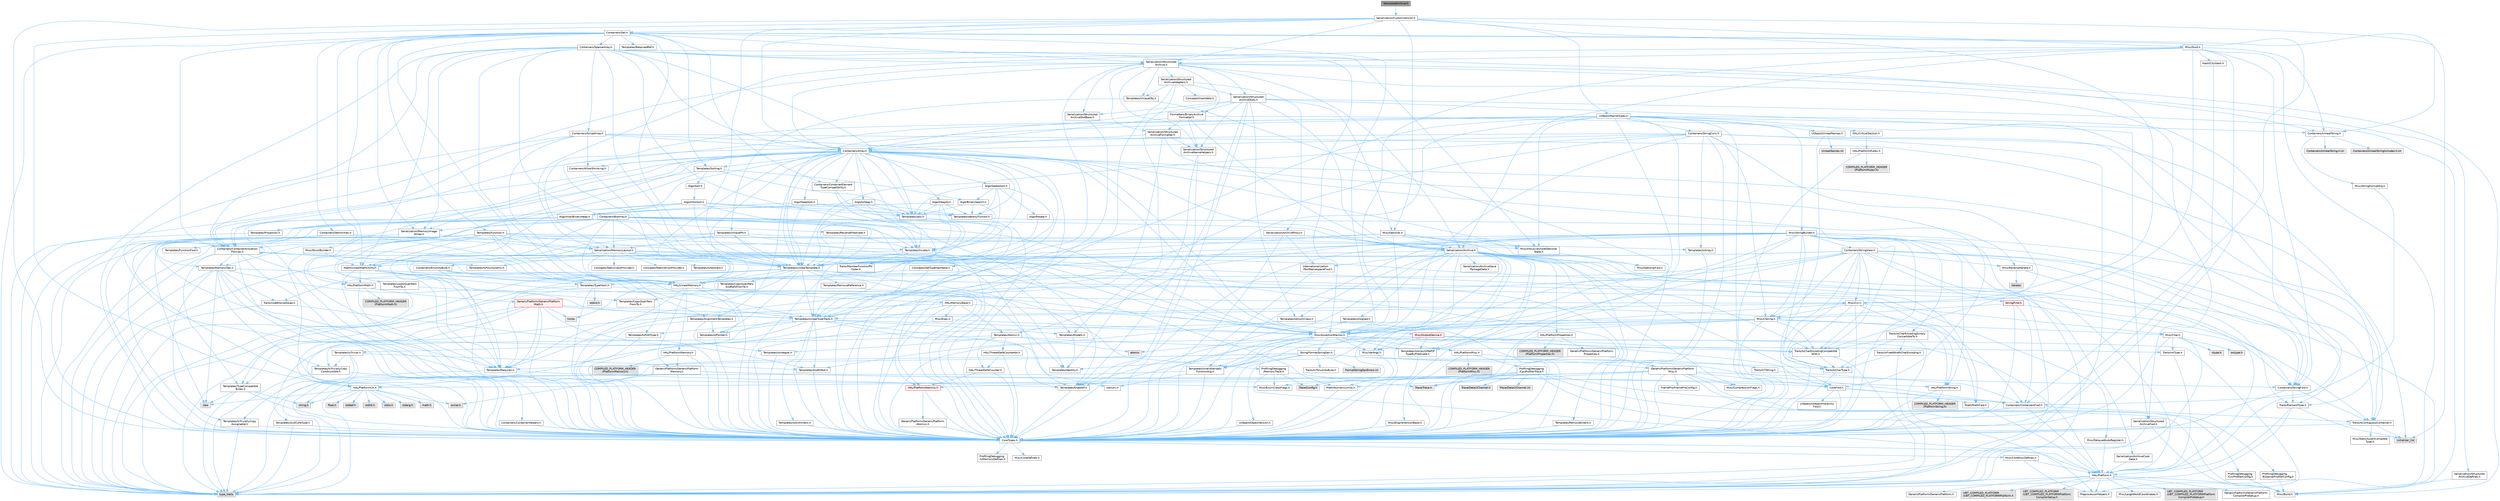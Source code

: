 digraph "VersionedArchive.h"
{
 // INTERACTIVE_SVG=YES
 // LATEX_PDF_SIZE
  bgcolor="transparent";
  edge [fontname=Helvetica,fontsize=10,labelfontname=Helvetica,labelfontsize=10];
  node [fontname=Helvetica,fontsize=10,shape=box,height=0.2,width=0.4];
  Node1 [id="Node000001",label="VersionedArchive.h",height=0.2,width=0.4,color="gray40", fillcolor="grey60", style="filled", fontcolor="black",tooltip=" "];
  Node1 -> Node2 [id="edge1_Node000001_Node000002",color="steelblue1",style="solid",tooltip=" "];
  Node2 [id="Node000002",label="Serialization/CustomVersion.h",height=0.2,width=0.4,color="grey40", fillcolor="white", style="filled",URL="$d4/d7b/CustomVersion_8h.html",tooltip=" "];
  Node2 -> Node3 [id="edge2_Node000002_Node000003",color="steelblue1",style="solid",tooltip=" "];
  Node3 [id="Node000003",label="Containers/Array.h",height=0.2,width=0.4,color="grey40", fillcolor="white", style="filled",URL="$df/dd0/Array_8h.html",tooltip=" "];
  Node3 -> Node4 [id="edge3_Node000003_Node000004",color="steelblue1",style="solid",tooltip=" "];
  Node4 [id="Node000004",label="CoreTypes.h",height=0.2,width=0.4,color="grey40", fillcolor="white", style="filled",URL="$dc/dec/CoreTypes_8h.html",tooltip=" "];
  Node4 -> Node5 [id="edge4_Node000004_Node000005",color="steelblue1",style="solid",tooltip=" "];
  Node5 [id="Node000005",label="HAL/Platform.h",height=0.2,width=0.4,color="grey40", fillcolor="white", style="filled",URL="$d9/dd0/Platform_8h.html",tooltip=" "];
  Node5 -> Node6 [id="edge5_Node000005_Node000006",color="steelblue1",style="solid",tooltip=" "];
  Node6 [id="Node000006",label="Misc/Build.h",height=0.2,width=0.4,color="grey40", fillcolor="white", style="filled",URL="$d3/dbb/Build_8h.html",tooltip=" "];
  Node5 -> Node7 [id="edge6_Node000005_Node000007",color="steelblue1",style="solid",tooltip=" "];
  Node7 [id="Node000007",label="Misc/LargeWorldCoordinates.h",height=0.2,width=0.4,color="grey40", fillcolor="white", style="filled",URL="$d2/dcb/LargeWorldCoordinates_8h.html",tooltip=" "];
  Node5 -> Node8 [id="edge7_Node000005_Node000008",color="steelblue1",style="solid",tooltip=" "];
  Node8 [id="Node000008",label="type_traits",height=0.2,width=0.4,color="grey60", fillcolor="#E0E0E0", style="filled",tooltip=" "];
  Node5 -> Node9 [id="edge8_Node000005_Node000009",color="steelblue1",style="solid",tooltip=" "];
  Node9 [id="Node000009",label="PreprocessorHelpers.h",height=0.2,width=0.4,color="grey40", fillcolor="white", style="filled",URL="$db/ddb/PreprocessorHelpers_8h.html",tooltip=" "];
  Node5 -> Node10 [id="edge9_Node000005_Node000010",color="steelblue1",style="solid",tooltip=" "];
  Node10 [id="Node000010",label="UBT_COMPILED_PLATFORM\l/UBT_COMPILED_PLATFORMPlatform\lCompilerPreSetup.h",height=0.2,width=0.4,color="grey60", fillcolor="#E0E0E0", style="filled",tooltip=" "];
  Node5 -> Node11 [id="edge10_Node000005_Node000011",color="steelblue1",style="solid",tooltip=" "];
  Node11 [id="Node000011",label="GenericPlatform/GenericPlatform\lCompilerPreSetup.h",height=0.2,width=0.4,color="grey40", fillcolor="white", style="filled",URL="$d9/dc8/GenericPlatformCompilerPreSetup_8h.html",tooltip=" "];
  Node5 -> Node12 [id="edge11_Node000005_Node000012",color="steelblue1",style="solid",tooltip=" "];
  Node12 [id="Node000012",label="GenericPlatform/GenericPlatform.h",height=0.2,width=0.4,color="grey40", fillcolor="white", style="filled",URL="$d6/d84/GenericPlatform_8h.html",tooltip=" "];
  Node5 -> Node13 [id="edge12_Node000005_Node000013",color="steelblue1",style="solid",tooltip=" "];
  Node13 [id="Node000013",label="UBT_COMPILED_PLATFORM\l/UBT_COMPILED_PLATFORMPlatform.h",height=0.2,width=0.4,color="grey60", fillcolor="#E0E0E0", style="filled",tooltip=" "];
  Node5 -> Node14 [id="edge13_Node000005_Node000014",color="steelblue1",style="solid",tooltip=" "];
  Node14 [id="Node000014",label="UBT_COMPILED_PLATFORM\l/UBT_COMPILED_PLATFORMPlatform\lCompilerSetup.h",height=0.2,width=0.4,color="grey60", fillcolor="#E0E0E0", style="filled",tooltip=" "];
  Node4 -> Node15 [id="edge14_Node000004_Node000015",color="steelblue1",style="solid",tooltip=" "];
  Node15 [id="Node000015",label="ProfilingDebugging\l/UMemoryDefines.h",height=0.2,width=0.4,color="grey40", fillcolor="white", style="filled",URL="$d2/da2/UMemoryDefines_8h.html",tooltip=" "];
  Node4 -> Node16 [id="edge15_Node000004_Node000016",color="steelblue1",style="solid",tooltip=" "];
  Node16 [id="Node000016",label="Misc/CoreMiscDefines.h",height=0.2,width=0.4,color="grey40", fillcolor="white", style="filled",URL="$da/d38/CoreMiscDefines_8h.html",tooltip=" "];
  Node16 -> Node5 [id="edge16_Node000016_Node000005",color="steelblue1",style="solid",tooltip=" "];
  Node16 -> Node9 [id="edge17_Node000016_Node000009",color="steelblue1",style="solid",tooltip=" "];
  Node4 -> Node17 [id="edge18_Node000004_Node000017",color="steelblue1",style="solid",tooltip=" "];
  Node17 [id="Node000017",label="Misc/CoreDefines.h",height=0.2,width=0.4,color="grey40", fillcolor="white", style="filled",URL="$d3/dd2/CoreDefines_8h.html",tooltip=" "];
  Node3 -> Node18 [id="edge19_Node000003_Node000018",color="steelblue1",style="solid",tooltip=" "];
  Node18 [id="Node000018",label="Misc/AssertionMacros.h",height=0.2,width=0.4,color="grey40", fillcolor="white", style="filled",URL="$d0/dfa/AssertionMacros_8h.html",tooltip=" "];
  Node18 -> Node4 [id="edge20_Node000018_Node000004",color="steelblue1",style="solid",tooltip=" "];
  Node18 -> Node5 [id="edge21_Node000018_Node000005",color="steelblue1",style="solid",tooltip=" "];
  Node18 -> Node19 [id="edge22_Node000018_Node000019",color="steelblue1",style="solid",tooltip=" "];
  Node19 [id="Node000019",label="HAL/PlatformMisc.h",height=0.2,width=0.4,color="grey40", fillcolor="white", style="filled",URL="$d0/df5/PlatformMisc_8h.html",tooltip=" "];
  Node19 -> Node4 [id="edge23_Node000019_Node000004",color="steelblue1",style="solid",tooltip=" "];
  Node19 -> Node20 [id="edge24_Node000019_Node000020",color="steelblue1",style="solid",tooltip=" "];
  Node20 [id="Node000020",label="GenericPlatform/GenericPlatform\lMisc.h",height=0.2,width=0.4,color="grey40", fillcolor="white", style="filled",URL="$db/d9a/GenericPlatformMisc_8h.html",tooltip=" "];
  Node20 -> Node21 [id="edge25_Node000020_Node000021",color="steelblue1",style="solid",tooltip=" "];
  Node21 [id="Node000021",label="Containers/StringFwd.h",height=0.2,width=0.4,color="grey40", fillcolor="white", style="filled",URL="$df/d37/StringFwd_8h.html",tooltip=" "];
  Node21 -> Node4 [id="edge26_Node000021_Node000004",color="steelblue1",style="solid",tooltip=" "];
  Node21 -> Node22 [id="edge27_Node000021_Node000022",color="steelblue1",style="solid",tooltip=" "];
  Node22 [id="Node000022",label="Traits/ElementType.h",height=0.2,width=0.4,color="grey40", fillcolor="white", style="filled",URL="$d5/d4f/ElementType_8h.html",tooltip=" "];
  Node22 -> Node5 [id="edge28_Node000022_Node000005",color="steelblue1",style="solid",tooltip=" "];
  Node22 -> Node23 [id="edge29_Node000022_Node000023",color="steelblue1",style="solid",tooltip=" "];
  Node23 [id="Node000023",label="initializer_list",height=0.2,width=0.4,color="grey60", fillcolor="#E0E0E0", style="filled",tooltip=" "];
  Node22 -> Node8 [id="edge30_Node000022_Node000008",color="steelblue1",style="solid",tooltip=" "];
  Node21 -> Node24 [id="edge31_Node000021_Node000024",color="steelblue1",style="solid",tooltip=" "];
  Node24 [id="Node000024",label="Traits/IsContiguousContainer.h",height=0.2,width=0.4,color="grey40", fillcolor="white", style="filled",URL="$d5/d3c/IsContiguousContainer_8h.html",tooltip=" "];
  Node24 -> Node4 [id="edge32_Node000024_Node000004",color="steelblue1",style="solid",tooltip=" "];
  Node24 -> Node25 [id="edge33_Node000024_Node000025",color="steelblue1",style="solid",tooltip=" "];
  Node25 [id="Node000025",label="Misc/StaticAssertComplete\lType.h",height=0.2,width=0.4,color="grey40", fillcolor="white", style="filled",URL="$d5/d4e/StaticAssertCompleteType_8h.html",tooltip=" "];
  Node24 -> Node23 [id="edge34_Node000024_Node000023",color="steelblue1",style="solid",tooltip=" "];
  Node20 -> Node26 [id="edge35_Node000020_Node000026",color="steelblue1",style="solid",tooltip=" "];
  Node26 [id="Node000026",label="CoreFwd.h",height=0.2,width=0.4,color="grey40", fillcolor="white", style="filled",URL="$d1/d1e/CoreFwd_8h.html",tooltip=" "];
  Node26 -> Node4 [id="edge36_Node000026_Node000004",color="steelblue1",style="solid",tooltip=" "];
  Node26 -> Node27 [id="edge37_Node000026_Node000027",color="steelblue1",style="solid",tooltip=" "];
  Node27 [id="Node000027",label="Containers/ContainersFwd.h",height=0.2,width=0.4,color="grey40", fillcolor="white", style="filled",URL="$d4/d0a/ContainersFwd_8h.html",tooltip=" "];
  Node27 -> Node5 [id="edge38_Node000027_Node000005",color="steelblue1",style="solid",tooltip=" "];
  Node27 -> Node4 [id="edge39_Node000027_Node000004",color="steelblue1",style="solid",tooltip=" "];
  Node27 -> Node24 [id="edge40_Node000027_Node000024",color="steelblue1",style="solid",tooltip=" "];
  Node26 -> Node28 [id="edge41_Node000026_Node000028",color="steelblue1",style="solid",tooltip=" "];
  Node28 [id="Node000028",label="Math/MathFwd.h",height=0.2,width=0.4,color="grey40", fillcolor="white", style="filled",URL="$d2/d10/MathFwd_8h.html",tooltip=" "];
  Node28 -> Node5 [id="edge42_Node000028_Node000005",color="steelblue1",style="solid",tooltip=" "];
  Node26 -> Node29 [id="edge43_Node000026_Node000029",color="steelblue1",style="solid",tooltip=" "];
  Node29 [id="Node000029",label="UObject/UObjectHierarchy\lFwd.h",height=0.2,width=0.4,color="grey40", fillcolor="white", style="filled",URL="$d3/d13/UObjectHierarchyFwd_8h.html",tooltip=" "];
  Node20 -> Node4 [id="edge44_Node000020_Node000004",color="steelblue1",style="solid",tooltip=" "];
  Node20 -> Node30 [id="edge45_Node000020_Node000030",color="steelblue1",style="solid",tooltip=" "];
  Node30 [id="Node000030",label="FramePro/FrameProConfig.h",height=0.2,width=0.4,color="grey40", fillcolor="white", style="filled",URL="$d7/d90/FrameProConfig_8h.html",tooltip=" "];
  Node20 -> Node31 [id="edge46_Node000020_Node000031",color="steelblue1",style="solid",tooltip=" "];
  Node31 [id="Node000031",label="HAL/PlatformCrt.h",height=0.2,width=0.4,color="grey40", fillcolor="white", style="filled",URL="$d8/d75/PlatformCrt_8h.html",tooltip=" "];
  Node31 -> Node32 [id="edge47_Node000031_Node000032",color="steelblue1",style="solid",tooltip=" "];
  Node32 [id="Node000032",label="new",height=0.2,width=0.4,color="grey60", fillcolor="#E0E0E0", style="filled",tooltip=" "];
  Node31 -> Node33 [id="edge48_Node000031_Node000033",color="steelblue1",style="solid",tooltip=" "];
  Node33 [id="Node000033",label="wchar.h",height=0.2,width=0.4,color="grey60", fillcolor="#E0E0E0", style="filled",tooltip=" "];
  Node31 -> Node34 [id="edge49_Node000031_Node000034",color="steelblue1",style="solid",tooltip=" "];
  Node34 [id="Node000034",label="stddef.h",height=0.2,width=0.4,color="grey60", fillcolor="#E0E0E0", style="filled",tooltip=" "];
  Node31 -> Node35 [id="edge50_Node000031_Node000035",color="steelblue1",style="solid",tooltip=" "];
  Node35 [id="Node000035",label="stdlib.h",height=0.2,width=0.4,color="grey60", fillcolor="#E0E0E0", style="filled",tooltip=" "];
  Node31 -> Node36 [id="edge51_Node000031_Node000036",color="steelblue1",style="solid",tooltip=" "];
  Node36 [id="Node000036",label="stdio.h",height=0.2,width=0.4,color="grey60", fillcolor="#E0E0E0", style="filled",tooltip=" "];
  Node31 -> Node37 [id="edge52_Node000031_Node000037",color="steelblue1",style="solid",tooltip=" "];
  Node37 [id="Node000037",label="stdarg.h",height=0.2,width=0.4,color="grey60", fillcolor="#E0E0E0", style="filled",tooltip=" "];
  Node31 -> Node38 [id="edge53_Node000031_Node000038",color="steelblue1",style="solid",tooltip=" "];
  Node38 [id="Node000038",label="math.h",height=0.2,width=0.4,color="grey60", fillcolor="#E0E0E0", style="filled",tooltip=" "];
  Node31 -> Node39 [id="edge54_Node000031_Node000039",color="steelblue1",style="solid",tooltip=" "];
  Node39 [id="Node000039",label="float.h",height=0.2,width=0.4,color="grey60", fillcolor="#E0E0E0", style="filled",tooltip=" "];
  Node31 -> Node40 [id="edge55_Node000031_Node000040",color="steelblue1",style="solid",tooltip=" "];
  Node40 [id="Node000040",label="string.h",height=0.2,width=0.4,color="grey60", fillcolor="#E0E0E0", style="filled",tooltip=" "];
  Node20 -> Node41 [id="edge56_Node000020_Node000041",color="steelblue1",style="solid",tooltip=" "];
  Node41 [id="Node000041",label="Math/NumericLimits.h",height=0.2,width=0.4,color="grey40", fillcolor="white", style="filled",URL="$df/d1b/NumericLimits_8h.html",tooltip=" "];
  Node41 -> Node4 [id="edge57_Node000041_Node000004",color="steelblue1",style="solid",tooltip=" "];
  Node20 -> Node42 [id="edge58_Node000020_Node000042",color="steelblue1",style="solid",tooltip=" "];
  Node42 [id="Node000042",label="Misc/CompressionFlags.h",height=0.2,width=0.4,color="grey40", fillcolor="white", style="filled",URL="$d9/d76/CompressionFlags_8h.html",tooltip=" "];
  Node20 -> Node43 [id="edge59_Node000020_Node000043",color="steelblue1",style="solid",tooltip=" "];
  Node43 [id="Node000043",label="Misc/EnumClassFlags.h",height=0.2,width=0.4,color="grey40", fillcolor="white", style="filled",URL="$d8/de7/EnumClassFlags_8h.html",tooltip=" "];
  Node20 -> Node44 [id="edge60_Node000020_Node000044",color="steelblue1",style="solid",tooltip=" "];
  Node44 [id="Node000044",label="ProfilingDebugging\l/CsvProfilerConfig.h",height=0.2,width=0.4,color="grey40", fillcolor="white", style="filled",URL="$d3/d88/CsvProfilerConfig_8h.html",tooltip=" "];
  Node44 -> Node6 [id="edge61_Node000044_Node000006",color="steelblue1",style="solid",tooltip=" "];
  Node20 -> Node45 [id="edge62_Node000020_Node000045",color="steelblue1",style="solid",tooltip=" "];
  Node45 [id="Node000045",label="ProfilingDebugging\l/ExternalProfilerConfig.h",height=0.2,width=0.4,color="grey40", fillcolor="white", style="filled",URL="$d3/dbb/ExternalProfilerConfig_8h.html",tooltip=" "];
  Node45 -> Node6 [id="edge63_Node000045_Node000006",color="steelblue1",style="solid",tooltip=" "];
  Node19 -> Node46 [id="edge64_Node000019_Node000046",color="steelblue1",style="solid",tooltip=" "];
  Node46 [id="Node000046",label="COMPILED_PLATFORM_HEADER\l(PlatformMisc.h)",height=0.2,width=0.4,color="grey60", fillcolor="#E0E0E0", style="filled",tooltip=" "];
  Node19 -> Node47 [id="edge65_Node000019_Node000047",color="steelblue1",style="solid",tooltip=" "];
  Node47 [id="Node000047",label="ProfilingDebugging\l/CpuProfilerTrace.h",height=0.2,width=0.4,color="grey40", fillcolor="white", style="filled",URL="$da/dcb/CpuProfilerTrace_8h.html",tooltip=" "];
  Node47 -> Node4 [id="edge66_Node000047_Node000004",color="steelblue1",style="solid",tooltip=" "];
  Node47 -> Node27 [id="edge67_Node000047_Node000027",color="steelblue1",style="solid",tooltip=" "];
  Node47 -> Node48 [id="edge68_Node000047_Node000048",color="steelblue1",style="solid",tooltip=" "];
  Node48 [id="Node000048",label="HAL/PlatformAtomics.h",height=0.2,width=0.4,color="red", fillcolor="#FFF0F0", style="filled",URL="$d3/d36/PlatformAtomics_8h.html",tooltip=" "];
  Node48 -> Node4 [id="edge69_Node000048_Node000004",color="steelblue1",style="solid",tooltip=" "];
  Node48 -> Node49 [id="edge70_Node000048_Node000049",color="steelblue1",style="solid",tooltip=" "];
  Node49 [id="Node000049",label="GenericPlatform/GenericPlatform\lAtomics.h",height=0.2,width=0.4,color="grey40", fillcolor="white", style="filled",URL="$da/d72/GenericPlatformAtomics_8h.html",tooltip=" "];
  Node49 -> Node4 [id="edge71_Node000049_Node000004",color="steelblue1",style="solid",tooltip=" "];
  Node47 -> Node9 [id="edge72_Node000047_Node000009",color="steelblue1",style="solid",tooltip=" "];
  Node47 -> Node6 [id="edge73_Node000047_Node000006",color="steelblue1",style="solid",tooltip=" "];
  Node47 -> Node51 [id="edge74_Node000047_Node000051",color="steelblue1",style="solid",tooltip=" "];
  Node51 [id="Node000051",label="Trace/Config.h",height=0.2,width=0.4,color="grey60", fillcolor="#E0E0E0", style="filled",tooltip=" "];
  Node47 -> Node52 [id="edge75_Node000047_Node000052",color="steelblue1",style="solid",tooltip=" "];
  Node52 [id="Node000052",label="Trace/Detail/Channel.h",height=0.2,width=0.4,color="grey60", fillcolor="#E0E0E0", style="filled",tooltip=" "];
  Node47 -> Node53 [id="edge76_Node000047_Node000053",color="steelblue1",style="solid",tooltip=" "];
  Node53 [id="Node000053",label="Trace/Detail/Channel.inl",height=0.2,width=0.4,color="grey60", fillcolor="#E0E0E0", style="filled",tooltip=" "];
  Node47 -> Node54 [id="edge77_Node000047_Node000054",color="steelblue1",style="solid",tooltip=" "];
  Node54 [id="Node000054",label="Trace/Trace.h",height=0.2,width=0.4,color="grey60", fillcolor="#E0E0E0", style="filled",tooltip=" "];
  Node18 -> Node9 [id="edge78_Node000018_Node000009",color="steelblue1",style="solid",tooltip=" "];
  Node18 -> Node55 [id="edge79_Node000018_Node000055",color="steelblue1",style="solid",tooltip=" "];
  Node55 [id="Node000055",label="Templates/EnableIf.h",height=0.2,width=0.4,color="grey40", fillcolor="white", style="filled",URL="$d7/d60/EnableIf_8h.html",tooltip=" "];
  Node55 -> Node4 [id="edge80_Node000055_Node000004",color="steelblue1",style="solid",tooltip=" "];
  Node18 -> Node56 [id="edge81_Node000018_Node000056",color="steelblue1",style="solid",tooltip=" "];
  Node56 [id="Node000056",label="Templates/IsArrayOrRefOf\lTypeByPredicate.h",height=0.2,width=0.4,color="grey40", fillcolor="white", style="filled",URL="$d6/da1/IsArrayOrRefOfTypeByPredicate_8h.html",tooltip=" "];
  Node56 -> Node4 [id="edge82_Node000056_Node000004",color="steelblue1",style="solid",tooltip=" "];
  Node18 -> Node57 [id="edge83_Node000018_Node000057",color="steelblue1",style="solid",tooltip=" "];
  Node57 [id="Node000057",label="Templates/IsValidVariadic\lFunctionArg.h",height=0.2,width=0.4,color="grey40", fillcolor="white", style="filled",URL="$d0/dc8/IsValidVariadicFunctionArg_8h.html",tooltip=" "];
  Node57 -> Node4 [id="edge84_Node000057_Node000004",color="steelblue1",style="solid",tooltip=" "];
  Node57 -> Node58 [id="edge85_Node000057_Node000058",color="steelblue1",style="solid",tooltip=" "];
  Node58 [id="Node000058",label="IsEnum.h",height=0.2,width=0.4,color="grey40", fillcolor="white", style="filled",URL="$d4/de5/IsEnum_8h.html",tooltip=" "];
  Node57 -> Node8 [id="edge86_Node000057_Node000008",color="steelblue1",style="solid",tooltip=" "];
  Node18 -> Node59 [id="edge87_Node000018_Node000059",color="steelblue1",style="solid",tooltip=" "];
  Node59 [id="Node000059",label="Traits/IsCharEncodingCompatible\lWith.h",height=0.2,width=0.4,color="grey40", fillcolor="white", style="filled",URL="$df/dd1/IsCharEncodingCompatibleWith_8h.html",tooltip=" "];
  Node59 -> Node8 [id="edge88_Node000059_Node000008",color="steelblue1",style="solid",tooltip=" "];
  Node59 -> Node60 [id="edge89_Node000059_Node000060",color="steelblue1",style="solid",tooltip=" "];
  Node60 [id="Node000060",label="Traits/IsCharType.h",height=0.2,width=0.4,color="grey40", fillcolor="white", style="filled",URL="$db/d51/IsCharType_8h.html",tooltip=" "];
  Node60 -> Node4 [id="edge90_Node000060_Node000004",color="steelblue1",style="solid",tooltip=" "];
  Node18 -> Node61 [id="edge91_Node000018_Node000061",color="steelblue1",style="solid",tooltip=" "];
  Node61 [id="Node000061",label="Misc/VarArgs.h",height=0.2,width=0.4,color="grey40", fillcolor="white", style="filled",URL="$d5/d6f/VarArgs_8h.html",tooltip=" "];
  Node61 -> Node4 [id="edge92_Node000061_Node000004",color="steelblue1",style="solid",tooltip=" "];
  Node18 -> Node62 [id="edge93_Node000018_Node000062",color="steelblue1",style="solid",tooltip=" "];
  Node62 [id="Node000062",label="String/FormatStringSan.h",height=0.2,width=0.4,color="grey40", fillcolor="white", style="filled",URL="$d3/d8b/FormatStringSan_8h.html",tooltip=" "];
  Node62 -> Node8 [id="edge94_Node000062_Node000008",color="steelblue1",style="solid",tooltip=" "];
  Node62 -> Node4 [id="edge95_Node000062_Node000004",color="steelblue1",style="solid",tooltip=" "];
  Node62 -> Node63 [id="edge96_Node000062_Node000063",color="steelblue1",style="solid",tooltip=" "];
  Node63 [id="Node000063",label="Templates/Requires.h",height=0.2,width=0.4,color="grey40", fillcolor="white", style="filled",URL="$dc/d96/Requires_8h.html",tooltip=" "];
  Node63 -> Node55 [id="edge97_Node000063_Node000055",color="steelblue1",style="solid",tooltip=" "];
  Node63 -> Node8 [id="edge98_Node000063_Node000008",color="steelblue1",style="solid",tooltip=" "];
  Node62 -> Node64 [id="edge99_Node000062_Node000064",color="steelblue1",style="solid",tooltip=" "];
  Node64 [id="Node000064",label="Templates/Identity.h",height=0.2,width=0.4,color="grey40", fillcolor="white", style="filled",URL="$d0/dd5/Identity_8h.html",tooltip=" "];
  Node62 -> Node57 [id="edge100_Node000062_Node000057",color="steelblue1",style="solid",tooltip=" "];
  Node62 -> Node60 [id="edge101_Node000062_Node000060",color="steelblue1",style="solid",tooltip=" "];
  Node62 -> Node65 [id="edge102_Node000062_Node000065",color="steelblue1",style="solid",tooltip=" "];
  Node65 [id="Node000065",label="Traits/IsTEnumAsByte.h",height=0.2,width=0.4,color="grey40", fillcolor="white", style="filled",URL="$d1/de6/IsTEnumAsByte_8h.html",tooltip=" "];
  Node62 -> Node66 [id="edge103_Node000062_Node000066",color="steelblue1",style="solid",tooltip=" "];
  Node66 [id="Node000066",label="Traits/IsTString.h",height=0.2,width=0.4,color="grey40", fillcolor="white", style="filled",URL="$d0/df8/IsTString_8h.html",tooltip=" "];
  Node66 -> Node27 [id="edge104_Node000066_Node000027",color="steelblue1",style="solid",tooltip=" "];
  Node62 -> Node27 [id="edge105_Node000062_Node000027",color="steelblue1",style="solid",tooltip=" "];
  Node62 -> Node67 [id="edge106_Node000062_Node000067",color="steelblue1",style="solid",tooltip=" "];
  Node67 [id="Node000067",label="FormatStringSanErrors.inl",height=0.2,width=0.4,color="grey60", fillcolor="#E0E0E0", style="filled",tooltip=" "];
  Node18 -> Node68 [id="edge107_Node000018_Node000068",color="steelblue1",style="solid",tooltip=" "];
  Node68 [id="Node000068",label="atomic",height=0.2,width=0.4,color="grey60", fillcolor="#E0E0E0", style="filled",tooltip=" "];
  Node3 -> Node69 [id="edge108_Node000003_Node000069",color="steelblue1",style="solid",tooltip=" "];
  Node69 [id="Node000069",label="Misc/IntrusiveUnsetOptional\lState.h",height=0.2,width=0.4,color="grey40", fillcolor="white", style="filled",URL="$d2/d0a/IntrusiveUnsetOptionalState_8h.html",tooltip=" "];
  Node69 -> Node70 [id="edge109_Node000069_Node000070",color="steelblue1",style="solid",tooltip=" "];
  Node70 [id="Node000070",label="Misc/OptionalFwd.h",height=0.2,width=0.4,color="grey40", fillcolor="white", style="filled",URL="$dc/d50/OptionalFwd_8h.html",tooltip=" "];
  Node3 -> Node71 [id="edge110_Node000003_Node000071",color="steelblue1",style="solid",tooltip=" "];
  Node71 [id="Node000071",label="Misc/ReverseIterate.h",height=0.2,width=0.4,color="grey40", fillcolor="white", style="filled",URL="$db/de3/ReverseIterate_8h.html",tooltip=" "];
  Node71 -> Node5 [id="edge111_Node000071_Node000005",color="steelblue1",style="solid",tooltip=" "];
  Node71 -> Node72 [id="edge112_Node000071_Node000072",color="steelblue1",style="solid",tooltip=" "];
  Node72 [id="Node000072",label="iterator",height=0.2,width=0.4,color="grey60", fillcolor="#E0E0E0", style="filled",tooltip=" "];
  Node3 -> Node73 [id="edge113_Node000003_Node000073",color="steelblue1",style="solid",tooltip=" "];
  Node73 [id="Node000073",label="HAL/UnrealMemory.h",height=0.2,width=0.4,color="grey40", fillcolor="white", style="filled",URL="$d9/d96/UnrealMemory_8h.html",tooltip=" "];
  Node73 -> Node4 [id="edge114_Node000073_Node000004",color="steelblue1",style="solid",tooltip=" "];
  Node73 -> Node74 [id="edge115_Node000073_Node000074",color="steelblue1",style="solid",tooltip=" "];
  Node74 [id="Node000074",label="GenericPlatform/GenericPlatform\lMemory.h",height=0.2,width=0.4,color="grey40", fillcolor="white", style="filled",URL="$dd/d22/GenericPlatformMemory_8h.html",tooltip=" "];
  Node74 -> Node26 [id="edge116_Node000074_Node000026",color="steelblue1",style="solid",tooltip=" "];
  Node74 -> Node4 [id="edge117_Node000074_Node000004",color="steelblue1",style="solid",tooltip=" "];
  Node74 -> Node75 [id="edge118_Node000074_Node000075",color="steelblue1",style="solid",tooltip=" "];
  Node75 [id="Node000075",label="HAL/PlatformString.h",height=0.2,width=0.4,color="grey40", fillcolor="white", style="filled",URL="$db/db5/PlatformString_8h.html",tooltip=" "];
  Node75 -> Node4 [id="edge119_Node000075_Node000004",color="steelblue1",style="solid",tooltip=" "];
  Node75 -> Node76 [id="edge120_Node000075_Node000076",color="steelblue1",style="solid",tooltip=" "];
  Node76 [id="Node000076",label="COMPILED_PLATFORM_HEADER\l(PlatformString.h)",height=0.2,width=0.4,color="grey60", fillcolor="#E0E0E0", style="filled",tooltip=" "];
  Node74 -> Node40 [id="edge121_Node000074_Node000040",color="steelblue1",style="solid",tooltip=" "];
  Node74 -> Node33 [id="edge122_Node000074_Node000033",color="steelblue1",style="solid",tooltip=" "];
  Node73 -> Node77 [id="edge123_Node000073_Node000077",color="steelblue1",style="solid",tooltip=" "];
  Node77 [id="Node000077",label="HAL/MemoryBase.h",height=0.2,width=0.4,color="grey40", fillcolor="white", style="filled",URL="$d6/d9f/MemoryBase_8h.html",tooltip=" "];
  Node77 -> Node4 [id="edge124_Node000077_Node000004",color="steelblue1",style="solid",tooltip=" "];
  Node77 -> Node48 [id="edge125_Node000077_Node000048",color="steelblue1",style="solid",tooltip=" "];
  Node77 -> Node31 [id="edge126_Node000077_Node000031",color="steelblue1",style="solid",tooltip=" "];
  Node77 -> Node78 [id="edge127_Node000077_Node000078",color="steelblue1",style="solid",tooltip=" "];
  Node78 [id="Node000078",label="Misc/Exec.h",height=0.2,width=0.4,color="grey40", fillcolor="white", style="filled",URL="$de/ddb/Exec_8h.html",tooltip=" "];
  Node78 -> Node4 [id="edge128_Node000078_Node000004",color="steelblue1",style="solid",tooltip=" "];
  Node78 -> Node18 [id="edge129_Node000078_Node000018",color="steelblue1",style="solid",tooltip=" "];
  Node77 -> Node79 [id="edge130_Node000077_Node000079",color="steelblue1",style="solid",tooltip=" "];
  Node79 [id="Node000079",label="Misc/OutputDevice.h",height=0.2,width=0.4,color="red", fillcolor="#FFF0F0", style="filled",URL="$d7/d32/OutputDevice_8h.html",tooltip=" "];
  Node79 -> Node26 [id="edge131_Node000079_Node000026",color="steelblue1",style="solid",tooltip=" "];
  Node79 -> Node4 [id="edge132_Node000079_Node000004",color="steelblue1",style="solid",tooltip=" "];
  Node79 -> Node61 [id="edge133_Node000079_Node000061",color="steelblue1",style="solid",tooltip=" "];
  Node79 -> Node56 [id="edge134_Node000079_Node000056",color="steelblue1",style="solid",tooltip=" "];
  Node79 -> Node57 [id="edge135_Node000079_Node000057",color="steelblue1",style="solid",tooltip=" "];
  Node79 -> Node59 [id="edge136_Node000079_Node000059",color="steelblue1",style="solid",tooltip=" "];
  Node77 -> Node81 [id="edge137_Node000077_Node000081",color="steelblue1",style="solid",tooltip=" "];
  Node81 [id="Node000081",label="Templates/Atomic.h",height=0.2,width=0.4,color="grey40", fillcolor="white", style="filled",URL="$d3/d91/Atomic_8h.html",tooltip=" "];
  Node81 -> Node82 [id="edge138_Node000081_Node000082",color="steelblue1",style="solid",tooltip=" "];
  Node82 [id="Node000082",label="HAL/ThreadSafeCounter.h",height=0.2,width=0.4,color="grey40", fillcolor="white", style="filled",URL="$dc/dc9/ThreadSafeCounter_8h.html",tooltip=" "];
  Node82 -> Node4 [id="edge139_Node000082_Node000004",color="steelblue1",style="solid",tooltip=" "];
  Node82 -> Node48 [id="edge140_Node000082_Node000048",color="steelblue1",style="solid",tooltip=" "];
  Node81 -> Node83 [id="edge141_Node000081_Node000083",color="steelblue1",style="solid",tooltip=" "];
  Node83 [id="Node000083",label="HAL/ThreadSafeCounter64.h",height=0.2,width=0.4,color="grey40", fillcolor="white", style="filled",URL="$d0/d12/ThreadSafeCounter64_8h.html",tooltip=" "];
  Node83 -> Node4 [id="edge142_Node000083_Node000004",color="steelblue1",style="solid",tooltip=" "];
  Node83 -> Node82 [id="edge143_Node000083_Node000082",color="steelblue1",style="solid",tooltip=" "];
  Node81 -> Node84 [id="edge144_Node000081_Node000084",color="steelblue1",style="solid",tooltip=" "];
  Node84 [id="Node000084",label="Templates/IsIntegral.h",height=0.2,width=0.4,color="grey40", fillcolor="white", style="filled",URL="$da/d64/IsIntegral_8h.html",tooltip=" "];
  Node84 -> Node4 [id="edge145_Node000084_Node000004",color="steelblue1",style="solid",tooltip=" "];
  Node81 -> Node85 [id="edge146_Node000081_Node000085",color="steelblue1",style="solid",tooltip=" "];
  Node85 [id="Node000085",label="Templates/IsTrivial.h",height=0.2,width=0.4,color="grey40", fillcolor="white", style="filled",URL="$da/d4c/IsTrivial_8h.html",tooltip=" "];
  Node85 -> Node86 [id="edge147_Node000085_Node000086",color="steelblue1",style="solid",tooltip=" "];
  Node86 [id="Node000086",label="Templates/AndOrNot.h",height=0.2,width=0.4,color="grey40", fillcolor="white", style="filled",URL="$db/d0a/AndOrNot_8h.html",tooltip=" "];
  Node86 -> Node4 [id="edge148_Node000086_Node000004",color="steelblue1",style="solid",tooltip=" "];
  Node85 -> Node87 [id="edge149_Node000085_Node000087",color="steelblue1",style="solid",tooltip=" "];
  Node87 [id="Node000087",label="Templates/IsTriviallyCopy\lConstructible.h",height=0.2,width=0.4,color="grey40", fillcolor="white", style="filled",URL="$d3/d78/IsTriviallyCopyConstructible_8h.html",tooltip=" "];
  Node87 -> Node4 [id="edge150_Node000087_Node000004",color="steelblue1",style="solid",tooltip=" "];
  Node87 -> Node8 [id="edge151_Node000087_Node000008",color="steelblue1",style="solid",tooltip=" "];
  Node85 -> Node88 [id="edge152_Node000085_Node000088",color="steelblue1",style="solid",tooltip=" "];
  Node88 [id="Node000088",label="Templates/IsTriviallyCopy\lAssignable.h",height=0.2,width=0.4,color="grey40", fillcolor="white", style="filled",URL="$d2/df2/IsTriviallyCopyAssignable_8h.html",tooltip=" "];
  Node88 -> Node4 [id="edge153_Node000088_Node000004",color="steelblue1",style="solid",tooltip=" "];
  Node88 -> Node8 [id="edge154_Node000088_Node000008",color="steelblue1",style="solid",tooltip=" "];
  Node85 -> Node8 [id="edge155_Node000085_Node000008",color="steelblue1",style="solid",tooltip=" "];
  Node81 -> Node89 [id="edge156_Node000081_Node000089",color="steelblue1",style="solid",tooltip=" "];
  Node89 [id="Node000089",label="Traits/IntType.h",height=0.2,width=0.4,color="grey40", fillcolor="white", style="filled",URL="$d7/deb/IntType_8h.html",tooltip=" "];
  Node89 -> Node5 [id="edge157_Node000089_Node000005",color="steelblue1",style="solid",tooltip=" "];
  Node81 -> Node68 [id="edge158_Node000081_Node000068",color="steelblue1",style="solid",tooltip=" "];
  Node73 -> Node90 [id="edge159_Node000073_Node000090",color="steelblue1",style="solid",tooltip=" "];
  Node90 [id="Node000090",label="HAL/PlatformMemory.h",height=0.2,width=0.4,color="grey40", fillcolor="white", style="filled",URL="$de/d68/PlatformMemory_8h.html",tooltip=" "];
  Node90 -> Node4 [id="edge160_Node000090_Node000004",color="steelblue1",style="solid",tooltip=" "];
  Node90 -> Node74 [id="edge161_Node000090_Node000074",color="steelblue1",style="solid",tooltip=" "];
  Node90 -> Node91 [id="edge162_Node000090_Node000091",color="steelblue1",style="solid",tooltip=" "];
  Node91 [id="Node000091",label="COMPILED_PLATFORM_HEADER\l(PlatformMemory.h)",height=0.2,width=0.4,color="grey60", fillcolor="#E0E0E0", style="filled",tooltip=" "];
  Node73 -> Node92 [id="edge163_Node000073_Node000092",color="steelblue1",style="solid",tooltip=" "];
  Node92 [id="Node000092",label="ProfilingDebugging\l/MemoryTrace.h",height=0.2,width=0.4,color="grey40", fillcolor="white", style="filled",URL="$da/dd7/MemoryTrace_8h.html",tooltip=" "];
  Node92 -> Node5 [id="edge164_Node000092_Node000005",color="steelblue1",style="solid",tooltip=" "];
  Node92 -> Node43 [id="edge165_Node000092_Node000043",color="steelblue1",style="solid",tooltip=" "];
  Node92 -> Node51 [id="edge166_Node000092_Node000051",color="steelblue1",style="solid",tooltip=" "];
  Node92 -> Node54 [id="edge167_Node000092_Node000054",color="steelblue1",style="solid",tooltip=" "];
  Node73 -> Node93 [id="edge168_Node000073_Node000093",color="steelblue1",style="solid",tooltip=" "];
  Node93 [id="Node000093",label="Templates/IsPointer.h",height=0.2,width=0.4,color="grey40", fillcolor="white", style="filled",URL="$d7/d05/IsPointer_8h.html",tooltip=" "];
  Node93 -> Node4 [id="edge169_Node000093_Node000004",color="steelblue1",style="solid",tooltip=" "];
  Node3 -> Node94 [id="edge170_Node000003_Node000094",color="steelblue1",style="solid",tooltip=" "];
  Node94 [id="Node000094",label="Templates/UnrealTypeTraits.h",height=0.2,width=0.4,color="grey40", fillcolor="white", style="filled",URL="$d2/d2d/UnrealTypeTraits_8h.html",tooltip=" "];
  Node94 -> Node4 [id="edge171_Node000094_Node000004",color="steelblue1",style="solid",tooltip=" "];
  Node94 -> Node93 [id="edge172_Node000094_Node000093",color="steelblue1",style="solid",tooltip=" "];
  Node94 -> Node18 [id="edge173_Node000094_Node000018",color="steelblue1",style="solid",tooltip=" "];
  Node94 -> Node86 [id="edge174_Node000094_Node000086",color="steelblue1",style="solid",tooltip=" "];
  Node94 -> Node55 [id="edge175_Node000094_Node000055",color="steelblue1",style="solid",tooltip=" "];
  Node94 -> Node95 [id="edge176_Node000094_Node000095",color="steelblue1",style="solid",tooltip=" "];
  Node95 [id="Node000095",label="Templates/IsArithmetic.h",height=0.2,width=0.4,color="grey40", fillcolor="white", style="filled",URL="$d2/d5d/IsArithmetic_8h.html",tooltip=" "];
  Node95 -> Node4 [id="edge177_Node000095_Node000004",color="steelblue1",style="solid",tooltip=" "];
  Node94 -> Node58 [id="edge178_Node000094_Node000058",color="steelblue1",style="solid",tooltip=" "];
  Node94 -> Node96 [id="edge179_Node000094_Node000096",color="steelblue1",style="solid",tooltip=" "];
  Node96 [id="Node000096",label="Templates/Models.h",height=0.2,width=0.4,color="grey40", fillcolor="white", style="filled",URL="$d3/d0c/Models_8h.html",tooltip=" "];
  Node96 -> Node64 [id="edge180_Node000096_Node000064",color="steelblue1",style="solid",tooltip=" "];
  Node94 -> Node97 [id="edge181_Node000094_Node000097",color="steelblue1",style="solid",tooltip=" "];
  Node97 [id="Node000097",label="Templates/IsPODType.h",height=0.2,width=0.4,color="grey40", fillcolor="white", style="filled",URL="$d7/db1/IsPODType_8h.html",tooltip=" "];
  Node97 -> Node4 [id="edge182_Node000097_Node000004",color="steelblue1",style="solid",tooltip=" "];
  Node94 -> Node98 [id="edge183_Node000094_Node000098",color="steelblue1",style="solid",tooltip=" "];
  Node98 [id="Node000098",label="Templates/IsUECoreType.h",height=0.2,width=0.4,color="grey40", fillcolor="white", style="filled",URL="$d1/db8/IsUECoreType_8h.html",tooltip=" "];
  Node98 -> Node4 [id="edge184_Node000098_Node000004",color="steelblue1",style="solid",tooltip=" "];
  Node98 -> Node8 [id="edge185_Node000098_Node000008",color="steelblue1",style="solid",tooltip=" "];
  Node94 -> Node87 [id="edge186_Node000094_Node000087",color="steelblue1",style="solid",tooltip=" "];
  Node3 -> Node99 [id="edge187_Node000003_Node000099",color="steelblue1",style="solid",tooltip=" "];
  Node99 [id="Node000099",label="Templates/UnrealTemplate.h",height=0.2,width=0.4,color="grey40", fillcolor="white", style="filled",URL="$d4/d24/UnrealTemplate_8h.html",tooltip=" "];
  Node99 -> Node4 [id="edge188_Node000099_Node000004",color="steelblue1",style="solid",tooltip=" "];
  Node99 -> Node93 [id="edge189_Node000099_Node000093",color="steelblue1",style="solid",tooltip=" "];
  Node99 -> Node73 [id="edge190_Node000099_Node000073",color="steelblue1",style="solid",tooltip=" "];
  Node99 -> Node100 [id="edge191_Node000099_Node000100",color="steelblue1",style="solid",tooltip=" "];
  Node100 [id="Node000100",label="Templates/CopyQualifiers\lAndRefsFromTo.h",height=0.2,width=0.4,color="grey40", fillcolor="white", style="filled",URL="$d3/db3/CopyQualifiersAndRefsFromTo_8h.html",tooltip=" "];
  Node100 -> Node101 [id="edge192_Node000100_Node000101",color="steelblue1",style="solid",tooltip=" "];
  Node101 [id="Node000101",label="Templates/CopyQualifiers\lFromTo.h",height=0.2,width=0.4,color="grey40", fillcolor="white", style="filled",URL="$d5/db4/CopyQualifiersFromTo_8h.html",tooltip=" "];
  Node99 -> Node94 [id="edge193_Node000099_Node000094",color="steelblue1",style="solid",tooltip=" "];
  Node99 -> Node102 [id="edge194_Node000099_Node000102",color="steelblue1",style="solid",tooltip=" "];
  Node102 [id="Node000102",label="Templates/RemoveReference.h",height=0.2,width=0.4,color="grey40", fillcolor="white", style="filled",URL="$da/dbe/RemoveReference_8h.html",tooltip=" "];
  Node102 -> Node4 [id="edge195_Node000102_Node000004",color="steelblue1",style="solid",tooltip=" "];
  Node99 -> Node63 [id="edge196_Node000099_Node000063",color="steelblue1",style="solid",tooltip=" "];
  Node99 -> Node103 [id="edge197_Node000099_Node000103",color="steelblue1",style="solid",tooltip=" "];
  Node103 [id="Node000103",label="Templates/TypeCompatible\lBytes.h",height=0.2,width=0.4,color="grey40", fillcolor="white", style="filled",URL="$df/d0a/TypeCompatibleBytes_8h.html",tooltip=" "];
  Node103 -> Node4 [id="edge198_Node000103_Node000004",color="steelblue1",style="solid",tooltip=" "];
  Node103 -> Node40 [id="edge199_Node000103_Node000040",color="steelblue1",style="solid",tooltip=" "];
  Node103 -> Node32 [id="edge200_Node000103_Node000032",color="steelblue1",style="solid",tooltip=" "];
  Node103 -> Node8 [id="edge201_Node000103_Node000008",color="steelblue1",style="solid",tooltip=" "];
  Node99 -> Node64 [id="edge202_Node000099_Node000064",color="steelblue1",style="solid",tooltip=" "];
  Node99 -> Node24 [id="edge203_Node000099_Node000024",color="steelblue1",style="solid",tooltip=" "];
  Node99 -> Node104 [id="edge204_Node000099_Node000104",color="steelblue1",style="solid",tooltip=" "];
  Node104 [id="Node000104",label="Traits/UseBitwiseSwap.h",height=0.2,width=0.4,color="grey40", fillcolor="white", style="filled",URL="$db/df3/UseBitwiseSwap_8h.html",tooltip=" "];
  Node104 -> Node4 [id="edge205_Node000104_Node000004",color="steelblue1",style="solid",tooltip=" "];
  Node104 -> Node8 [id="edge206_Node000104_Node000008",color="steelblue1",style="solid",tooltip=" "];
  Node99 -> Node8 [id="edge207_Node000099_Node000008",color="steelblue1",style="solid",tooltip=" "];
  Node3 -> Node105 [id="edge208_Node000003_Node000105",color="steelblue1",style="solid",tooltip=" "];
  Node105 [id="Node000105",label="Containers/AllowShrinking.h",height=0.2,width=0.4,color="grey40", fillcolor="white", style="filled",URL="$d7/d1a/AllowShrinking_8h.html",tooltip=" "];
  Node105 -> Node4 [id="edge209_Node000105_Node000004",color="steelblue1",style="solid",tooltip=" "];
  Node3 -> Node106 [id="edge210_Node000003_Node000106",color="steelblue1",style="solid",tooltip=" "];
  Node106 [id="Node000106",label="Containers/ContainerAllocation\lPolicies.h",height=0.2,width=0.4,color="grey40", fillcolor="white", style="filled",URL="$d7/dff/ContainerAllocationPolicies_8h.html",tooltip=" "];
  Node106 -> Node4 [id="edge211_Node000106_Node000004",color="steelblue1",style="solid",tooltip=" "];
  Node106 -> Node107 [id="edge212_Node000106_Node000107",color="steelblue1",style="solid",tooltip=" "];
  Node107 [id="Node000107",label="Containers/ContainerHelpers.h",height=0.2,width=0.4,color="grey40", fillcolor="white", style="filled",URL="$d7/d33/ContainerHelpers_8h.html",tooltip=" "];
  Node107 -> Node4 [id="edge213_Node000107_Node000004",color="steelblue1",style="solid",tooltip=" "];
  Node106 -> Node106 [id="edge214_Node000106_Node000106",color="steelblue1",style="solid",tooltip=" "];
  Node106 -> Node108 [id="edge215_Node000106_Node000108",color="steelblue1",style="solid",tooltip=" "];
  Node108 [id="Node000108",label="HAL/PlatformMath.h",height=0.2,width=0.4,color="grey40", fillcolor="white", style="filled",URL="$dc/d53/PlatformMath_8h.html",tooltip=" "];
  Node108 -> Node4 [id="edge216_Node000108_Node000004",color="steelblue1",style="solid",tooltip=" "];
  Node108 -> Node109 [id="edge217_Node000108_Node000109",color="steelblue1",style="solid",tooltip=" "];
  Node109 [id="Node000109",label="GenericPlatform/GenericPlatform\lMath.h",height=0.2,width=0.4,color="red", fillcolor="#FFF0F0", style="filled",URL="$d5/d79/GenericPlatformMath_8h.html",tooltip=" "];
  Node109 -> Node4 [id="edge218_Node000109_Node000004",color="steelblue1",style="solid",tooltip=" "];
  Node109 -> Node27 [id="edge219_Node000109_Node000027",color="steelblue1",style="solid",tooltip=" "];
  Node109 -> Node31 [id="edge220_Node000109_Node000031",color="steelblue1",style="solid",tooltip=" "];
  Node109 -> Node86 [id="edge221_Node000109_Node000086",color="steelblue1",style="solid",tooltip=" "];
  Node109 -> Node94 [id="edge222_Node000109_Node000094",color="steelblue1",style="solid",tooltip=" "];
  Node109 -> Node63 [id="edge223_Node000109_Node000063",color="steelblue1",style="solid",tooltip=" "];
  Node109 -> Node103 [id="edge224_Node000109_Node000103",color="steelblue1",style="solid",tooltip=" "];
  Node109 -> Node114 [id="edge225_Node000109_Node000114",color="steelblue1",style="solid",tooltip=" "];
  Node114 [id="Node000114",label="limits",height=0.2,width=0.4,color="grey60", fillcolor="#E0E0E0", style="filled",tooltip=" "];
  Node109 -> Node8 [id="edge226_Node000109_Node000008",color="steelblue1",style="solid",tooltip=" "];
  Node108 -> Node115 [id="edge227_Node000108_Node000115",color="steelblue1",style="solid",tooltip=" "];
  Node115 [id="Node000115",label="COMPILED_PLATFORM_HEADER\l(PlatformMath.h)",height=0.2,width=0.4,color="grey60", fillcolor="#E0E0E0", style="filled",tooltip=" "];
  Node106 -> Node73 [id="edge228_Node000106_Node000073",color="steelblue1",style="solid",tooltip=" "];
  Node106 -> Node41 [id="edge229_Node000106_Node000041",color="steelblue1",style="solid",tooltip=" "];
  Node106 -> Node18 [id="edge230_Node000106_Node000018",color="steelblue1",style="solid",tooltip=" "];
  Node106 -> Node116 [id="edge231_Node000106_Node000116",color="steelblue1",style="solid",tooltip=" "];
  Node116 [id="Node000116",label="Templates/IsPolymorphic.h",height=0.2,width=0.4,color="grey40", fillcolor="white", style="filled",URL="$dc/d20/IsPolymorphic_8h.html",tooltip=" "];
  Node106 -> Node117 [id="edge232_Node000106_Node000117",color="steelblue1",style="solid",tooltip=" "];
  Node117 [id="Node000117",label="Templates/MemoryOps.h",height=0.2,width=0.4,color="grey40", fillcolor="white", style="filled",URL="$db/dea/MemoryOps_8h.html",tooltip=" "];
  Node117 -> Node4 [id="edge233_Node000117_Node000004",color="steelblue1",style="solid",tooltip=" "];
  Node117 -> Node73 [id="edge234_Node000117_Node000073",color="steelblue1",style="solid",tooltip=" "];
  Node117 -> Node88 [id="edge235_Node000117_Node000088",color="steelblue1",style="solid",tooltip=" "];
  Node117 -> Node87 [id="edge236_Node000117_Node000087",color="steelblue1",style="solid",tooltip=" "];
  Node117 -> Node63 [id="edge237_Node000117_Node000063",color="steelblue1",style="solid",tooltip=" "];
  Node117 -> Node94 [id="edge238_Node000117_Node000094",color="steelblue1",style="solid",tooltip=" "];
  Node117 -> Node104 [id="edge239_Node000117_Node000104",color="steelblue1",style="solid",tooltip=" "];
  Node117 -> Node32 [id="edge240_Node000117_Node000032",color="steelblue1",style="solid",tooltip=" "];
  Node117 -> Node8 [id="edge241_Node000117_Node000008",color="steelblue1",style="solid",tooltip=" "];
  Node106 -> Node103 [id="edge242_Node000106_Node000103",color="steelblue1",style="solid",tooltip=" "];
  Node106 -> Node8 [id="edge243_Node000106_Node000008",color="steelblue1",style="solid",tooltip=" "];
  Node3 -> Node118 [id="edge244_Node000003_Node000118",color="steelblue1",style="solid",tooltip=" "];
  Node118 [id="Node000118",label="Containers/ContainerElement\lTypeCompatibility.h",height=0.2,width=0.4,color="grey40", fillcolor="white", style="filled",URL="$df/ddf/ContainerElementTypeCompatibility_8h.html",tooltip=" "];
  Node118 -> Node4 [id="edge245_Node000118_Node000004",color="steelblue1",style="solid",tooltip=" "];
  Node118 -> Node94 [id="edge246_Node000118_Node000094",color="steelblue1",style="solid",tooltip=" "];
  Node3 -> Node119 [id="edge247_Node000003_Node000119",color="steelblue1",style="solid",tooltip=" "];
  Node119 [id="Node000119",label="Serialization/Archive.h",height=0.2,width=0.4,color="grey40", fillcolor="white", style="filled",URL="$d7/d3b/Archive_8h.html",tooltip=" "];
  Node119 -> Node26 [id="edge248_Node000119_Node000026",color="steelblue1",style="solid",tooltip=" "];
  Node119 -> Node4 [id="edge249_Node000119_Node000004",color="steelblue1",style="solid",tooltip=" "];
  Node119 -> Node120 [id="edge250_Node000119_Node000120",color="steelblue1",style="solid",tooltip=" "];
  Node120 [id="Node000120",label="HAL/PlatformProperties.h",height=0.2,width=0.4,color="grey40", fillcolor="white", style="filled",URL="$d9/db0/PlatformProperties_8h.html",tooltip=" "];
  Node120 -> Node4 [id="edge251_Node000120_Node000004",color="steelblue1",style="solid",tooltip=" "];
  Node120 -> Node121 [id="edge252_Node000120_Node000121",color="steelblue1",style="solid",tooltip=" "];
  Node121 [id="Node000121",label="GenericPlatform/GenericPlatform\lProperties.h",height=0.2,width=0.4,color="grey40", fillcolor="white", style="filled",URL="$d2/dcd/GenericPlatformProperties_8h.html",tooltip=" "];
  Node121 -> Node4 [id="edge253_Node000121_Node000004",color="steelblue1",style="solid",tooltip=" "];
  Node121 -> Node20 [id="edge254_Node000121_Node000020",color="steelblue1",style="solid",tooltip=" "];
  Node120 -> Node122 [id="edge255_Node000120_Node000122",color="steelblue1",style="solid",tooltip=" "];
  Node122 [id="Node000122",label="COMPILED_PLATFORM_HEADER\l(PlatformProperties.h)",height=0.2,width=0.4,color="grey60", fillcolor="#E0E0E0", style="filled",tooltip=" "];
  Node119 -> Node123 [id="edge256_Node000119_Node000123",color="steelblue1",style="solid",tooltip=" "];
  Node123 [id="Node000123",label="Internationalization\l/TextNamespaceFwd.h",height=0.2,width=0.4,color="grey40", fillcolor="white", style="filled",URL="$d8/d97/TextNamespaceFwd_8h.html",tooltip=" "];
  Node123 -> Node4 [id="edge257_Node000123_Node000004",color="steelblue1",style="solid",tooltip=" "];
  Node119 -> Node28 [id="edge258_Node000119_Node000028",color="steelblue1",style="solid",tooltip=" "];
  Node119 -> Node18 [id="edge259_Node000119_Node000018",color="steelblue1",style="solid",tooltip=" "];
  Node119 -> Node6 [id="edge260_Node000119_Node000006",color="steelblue1",style="solid",tooltip=" "];
  Node119 -> Node42 [id="edge261_Node000119_Node000042",color="steelblue1",style="solid",tooltip=" "];
  Node119 -> Node124 [id="edge262_Node000119_Node000124",color="steelblue1",style="solid",tooltip=" "];
  Node124 [id="Node000124",label="Misc/EngineVersionBase.h",height=0.2,width=0.4,color="grey40", fillcolor="white", style="filled",URL="$d5/d2b/EngineVersionBase_8h.html",tooltip=" "];
  Node124 -> Node4 [id="edge263_Node000124_Node000004",color="steelblue1",style="solid",tooltip=" "];
  Node119 -> Node61 [id="edge264_Node000119_Node000061",color="steelblue1",style="solid",tooltip=" "];
  Node119 -> Node125 [id="edge265_Node000119_Node000125",color="steelblue1",style="solid",tooltip=" "];
  Node125 [id="Node000125",label="Serialization/ArchiveCook\lData.h",height=0.2,width=0.4,color="grey40", fillcolor="white", style="filled",URL="$dc/db6/ArchiveCookData_8h.html",tooltip=" "];
  Node125 -> Node5 [id="edge266_Node000125_Node000005",color="steelblue1",style="solid",tooltip=" "];
  Node119 -> Node126 [id="edge267_Node000119_Node000126",color="steelblue1",style="solid",tooltip=" "];
  Node126 [id="Node000126",label="Serialization/ArchiveSave\lPackageData.h",height=0.2,width=0.4,color="grey40", fillcolor="white", style="filled",URL="$d1/d37/ArchiveSavePackageData_8h.html",tooltip=" "];
  Node119 -> Node55 [id="edge268_Node000119_Node000055",color="steelblue1",style="solid",tooltip=" "];
  Node119 -> Node56 [id="edge269_Node000119_Node000056",color="steelblue1",style="solid",tooltip=" "];
  Node119 -> Node127 [id="edge270_Node000119_Node000127",color="steelblue1",style="solid",tooltip=" "];
  Node127 [id="Node000127",label="Templates/IsEnumClass.h",height=0.2,width=0.4,color="grey40", fillcolor="white", style="filled",URL="$d7/d15/IsEnumClass_8h.html",tooltip=" "];
  Node127 -> Node4 [id="edge271_Node000127_Node000004",color="steelblue1",style="solid",tooltip=" "];
  Node127 -> Node86 [id="edge272_Node000127_Node000086",color="steelblue1",style="solid",tooltip=" "];
  Node119 -> Node113 [id="edge273_Node000119_Node000113",color="steelblue1",style="solid",tooltip=" "];
  Node113 [id="Node000113",label="Templates/IsSigned.h",height=0.2,width=0.4,color="grey40", fillcolor="white", style="filled",URL="$d8/dd8/IsSigned_8h.html",tooltip=" "];
  Node113 -> Node4 [id="edge274_Node000113_Node000004",color="steelblue1",style="solid",tooltip=" "];
  Node119 -> Node57 [id="edge275_Node000119_Node000057",color="steelblue1",style="solid",tooltip=" "];
  Node119 -> Node99 [id="edge276_Node000119_Node000099",color="steelblue1",style="solid",tooltip=" "];
  Node119 -> Node59 [id="edge277_Node000119_Node000059",color="steelblue1",style="solid",tooltip=" "];
  Node119 -> Node128 [id="edge278_Node000119_Node000128",color="steelblue1",style="solid",tooltip=" "];
  Node128 [id="Node000128",label="UObject/ObjectVersion.h",height=0.2,width=0.4,color="grey40", fillcolor="white", style="filled",URL="$da/d63/ObjectVersion_8h.html",tooltip=" "];
  Node128 -> Node4 [id="edge279_Node000128_Node000004",color="steelblue1",style="solid",tooltip=" "];
  Node3 -> Node129 [id="edge280_Node000003_Node000129",color="steelblue1",style="solid",tooltip=" "];
  Node129 [id="Node000129",label="Serialization/MemoryImage\lWriter.h",height=0.2,width=0.4,color="grey40", fillcolor="white", style="filled",URL="$d0/d08/MemoryImageWriter_8h.html",tooltip=" "];
  Node129 -> Node4 [id="edge281_Node000129_Node000004",color="steelblue1",style="solid",tooltip=" "];
  Node129 -> Node130 [id="edge282_Node000129_Node000130",color="steelblue1",style="solid",tooltip=" "];
  Node130 [id="Node000130",label="Serialization/MemoryLayout.h",height=0.2,width=0.4,color="grey40", fillcolor="white", style="filled",URL="$d7/d66/MemoryLayout_8h.html",tooltip=" "];
  Node130 -> Node131 [id="edge283_Node000130_Node000131",color="steelblue1",style="solid",tooltip=" "];
  Node131 [id="Node000131",label="Concepts/StaticClassProvider.h",height=0.2,width=0.4,color="grey40", fillcolor="white", style="filled",URL="$dd/d83/StaticClassProvider_8h.html",tooltip=" "];
  Node130 -> Node132 [id="edge284_Node000130_Node000132",color="steelblue1",style="solid",tooltip=" "];
  Node132 [id="Node000132",label="Concepts/StaticStructProvider.h",height=0.2,width=0.4,color="grey40", fillcolor="white", style="filled",URL="$d5/d77/StaticStructProvider_8h.html",tooltip=" "];
  Node130 -> Node133 [id="edge285_Node000130_Node000133",color="steelblue1",style="solid",tooltip=" "];
  Node133 [id="Node000133",label="Containers/EnumAsByte.h",height=0.2,width=0.4,color="grey40", fillcolor="white", style="filled",URL="$d6/d9a/EnumAsByte_8h.html",tooltip=" "];
  Node133 -> Node4 [id="edge286_Node000133_Node000004",color="steelblue1",style="solid",tooltip=" "];
  Node133 -> Node97 [id="edge287_Node000133_Node000097",color="steelblue1",style="solid",tooltip=" "];
  Node133 -> Node134 [id="edge288_Node000133_Node000134",color="steelblue1",style="solid",tooltip=" "];
  Node134 [id="Node000134",label="Templates/TypeHash.h",height=0.2,width=0.4,color="grey40", fillcolor="white", style="filled",URL="$d1/d62/TypeHash_8h.html",tooltip=" "];
  Node134 -> Node4 [id="edge289_Node000134_Node000004",color="steelblue1",style="solid",tooltip=" "];
  Node134 -> Node63 [id="edge290_Node000134_Node000063",color="steelblue1",style="solid",tooltip=" "];
  Node134 -> Node135 [id="edge291_Node000134_Node000135",color="steelblue1",style="solid",tooltip=" "];
  Node135 [id="Node000135",label="Misc/Crc.h",height=0.2,width=0.4,color="grey40", fillcolor="white", style="filled",URL="$d4/dd2/Crc_8h.html",tooltip=" "];
  Node135 -> Node4 [id="edge292_Node000135_Node000004",color="steelblue1",style="solid",tooltip=" "];
  Node135 -> Node75 [id="edge293_Node000135_Node000075",color="steelblue1",style="solid",tooltip=" "];
  Node135 -> Node18 [id="edge294_Node000135_Node000018",color="steelblue1",style="solid",tooltip=" "];
  Node135 -> Node136 [id="edge295_Node000135_Node000136",color="steelblue1",style="solid",tooltip=" "];
  Node136 [id="Node000136",label="Misc/CString.h",height=0.2,width=0.4,color="grey40", fillcolor="white", style="filled",URL="$d2/d49/CString_8h.html",tooltip=" "];
  Node136 -> Node4 [id="edge296_Node000136_Node000004",color="steelblue1",style="solid",tooltip=" "];
  Node136 -> Node31 [id="edge297_Node000136_Node000031",color="steelblue1",style="solid",tooltip=" "];
  Node136 -> Node75 [id="edge298_Node000136_Node000075",color="steelblue1",style="solid",tooltip=" "];
  Node136 -> Node18 [id="edge299_Node000136_Node000018",color="steelblue1",style="solid",tooltip=" "];
  Node136 -> Node137 [id="edge300_Node000136_Node000137",color="steelblue1",style="solid",tooltip=" "];
  Node137 [id="Node000137",label="Misc/Char.h",height=0.2,width=0.4,color="grey40", fillcolor="white", style="filled",URL="$d0/d58/Char_8h.html",tooltip=" "];
  Node137 -> Node4 [id="edge301_Node000137_Node000004",color="steelblue1",style="solid",tooltip=" "];
  Node137 -> Node89 [id="edge302_Node000137_Node000089",color="steelblue1",style="solid",tooltip=" "];
  Node137 -> Node138 [id="edge303_Node000137_Node000138",color="steelblue1",style="solid",tooltip=" "];
  Node138 [id="Node000138",label="ctype.h",height=0.2,width=0.4,color="grey60", fillcolor="#E0E0E0", style="filled",tooltip=" "];
  Node137 -> Node139 [id="edge304_Node000137_Node000139",color="steelblue1",style="solid",tooltip=" "];
  Node139 [id="Node000139",label="wctype.h",height=0.2,width=0.4,color="grey60", fillcolor="#E0E0E0", style="filled",tooltip=" "];
  Node137 -> Node8 [id="edge305_Node000137_Node000008",color="steelblue1",style="solid",tooltip=" "];
  Node136 -> Node61 [id="edge306_Node000136_Node000061",color="steelblue1",style="solid",tooltip=" "];
  Node136 -> Node56 [id="edge307_Node000136_Node000056",color="steelblue1",style="solid",tooltip=" "];
  Node136 -> Node57 [id="edge308_Node000136_Node000057",color="steelblue1",style="solid",tooltip=" "];
  Node136 -> Node59 [id="edge309_Node000136_Node000059",color="steelblue1",style="solid",tooltip=" "];
  Node135 -> Node137 [id="edge310_Node000135_Node000137",color="steelblue1",style="solid",tooltip=" "];
  Node135 -> Node94 [id="edge311_Node000135_Node000094",color="steelblue1",style="solid",tooltip=" "];
  Node135 -> Node60 [id="edge312_Node000135_Node000060",color="steelblue1",style="solid",tooltip=" "];
  Node134 -> Node140 [id="edge313_Node000134_Node000140",color="steelblue1",style="solid",tooltip=" "];
  Node140 [id="Node000140",label="stdint.h",height=0.2,width=0.4,color="grey60", fillcolor="#E0E0E0", style="filled",tooltip=" "];
  Node134 -> Node8 [id="edge314_Node000134_Node000008",color="steelblue1",style="solid",tooltip=" "];
  Node130 -> Node21 [id="edge315_Node000130_Node000021",color="steelblue1",style="solid",tooltip=" "];
  Node130 -> Node73 [id="edge316_Node000130_Node000073",color="steelblue1",style="solid",tooltip=" "];
  Node130 -> Node141 [id="edge317_Node000130_Node000141",color="steelblue1",style="solid",tooltip=" "];
  Node141 [id="Node000141",label="Misc/DelayedAutoRegister.h",height=0.2,width=0.4,color="grey40", fillcolor="white", style="filled",URL="$d1/dda/DelayedAutoRegister_8h.html",tooltip=" "];
  Node141 -> Node5 [id="edge318_Node000141_Node000005",color="steelblue1",style="solid",tooltip=" "];
  Node130 -> Node55 [id="edge319_Node000130_Node000055",color="steelblue1",style="solid",tooltip=" "];
  Node130 -> Node142 [id="edge320_Node000130_Node000142",color="steelblue1",style="solid",tooltip=" "];
  Node142 [id="Node000142",label="Templates/IsAbstract.h",height=0.2,width=0.4,color="grey40", fillcolor="white", style="filled",URL="$d8/db7/IsAbstract_8h.html",tooltip=" "];
  Node130 -> Node116 [id="edge321_Node000130_Node000116",color="steelblue1",style="solid",tooltip=" "];
  Node130 -> Node96 [id="edge322_Node000130_Node000096",color="steelblue1",style="solid",tooltip=" "];
  Node130 -> Node99 [id="edge323_Node000130_Node000099",color="steelblue1",style="solid",tooltip=" "];
  Node3 -> Node143 [id="edge324_Node000003_Node000143",color="steelblue1",style="solid",tooltip=" "];
  Node143 [id="Node000143",label="Algo/Heapify.h",height=0.2,width=0.4,color="grey40", fillcolor="white", style="filled",URL="$d0/d2a/Heapify_8h.html",tooltip=" "];
  Node143 -> Node144 [id="edge325_Node000143_Node000144",color="steelblue1",style="solid",tooltip=" "];
  Node144 [id="Node000144",label="Algo/Impl/BinaryHeap.h",height=0.2,width=0.4,color="grey40", fillcolor="white", style="filled",URL="$d7/da3/Algo_2Impl_2BinaryHeap_8h.html",tooltip=" "];
  Node144 -> Node145 [id="edge326_Node000144_Node000145",color="steelblue1",style="solid",tooltip=" "];
  Node145 [id="Node000145",label="Templates/Invoke.h",height=0.2,width=0.4,color="grey40", fillcolor="white", style="filled",URL="$d7/deb/Invoke_8h.html",tooltip=" "];
  Node145 -> Node4 [id="edge327_Node000145_Node000004",color="steelblue1",style="solid",tooltip=" "];
  Node145 -> Node146 [id="edge328_Node000145_Node000146",color="steelblue1",style="solid",tooltip=" "];
  Node146 [id="Node000146",label="Traits/MemberFunctionPtr\lOuter.h",height=0.2,width=0.4,color="grey40", fillcolor="white", style="filled",URL="$db/da7/MemberFunctionPtrOuter_8h.html",tooltip=" "];
  Node145 -> Node99 [id="edge329_Node000145_Node000099",color="steelblue1",style="solid",tooltip=" "];
  Node145 -> Node8 [id="edge330_Node000145_Node000008",color="steelblue1",style="solid",tooltip=" "];
  Node144 -> Node147 [id="edge331_Node000144_Node000147",color="steelblue1",style="solid",tooltip=" "];
  Node147 [id="Node000147",label="Templates/Projection.h",height=0.2,width=0.4,color="grey40", fillcolor="white", style="filled",URL="$d7/df0/Projection_8h.html",tooltip=" "];
  Node147 -> Node8 [id="edge332_Node000147_Node000008",color="steelblue1",style="solid",tooltip=" "];
  Node144 -> Node148 [id="edge333_Node000144_Node000148",color="steelblue1",style="solid",tooltip=" "];
  Node148 [id="Node000148",label="Templates/ReversePredicate.h",height=0.2,width=0.4,color="grey40", fillcolor="white", style="filled",URL="$d8/d28/ReversePredicate_8h.html",tooltip=" "];
  Node148 -> Node145 [id="edge334_Node000148_Node000145",color="steelblue1",style="solid",tooltip=" "];
  Node148 -> Node99 [id="edge335_Node000148_Node000099",color="steelblue1",style="solid",tooltip=" "];
  Node144 -> Node8 [id="edge336_Node000144_Node000008",color="steelblue1",style="solid",tooltip=" "];
  Node143 -> Node149 [id="edge337_Node000143_Node000149",color="steelblue1",style="solid",tooltip=" "];
  Node149 [id="Node000149",label="Templates/IdentityFunctor.h",height=0.2,width=0.4,color="grey40", fillcolor="white", style="filled",URL="$d7/d2e/IdentityFunctor_8h.html",tooltip=" "];
  Node149 -> Node5 [id="edge338_Node000149_Node000005",color="steelblue1",style="solid",tooltip=" "];
  Node143 -> Node145 [id="edge339_Node000143_Node000145",color="steelblue1",style="solid",tooltip=" "];
  Node143 -> Node150 [id="edge340_Node000143_Node000150",color="steelblue1",style="solid",tooltip=" "];
  Node150 [id="Node000150",label="Templates/Less.h",height=0.2,width=0.4,color="grey40", fillcolor="white", style="filled",URL="$de/dc8/Less_8h.html",tooltip=" "];
  Node150 -> Node4 [id="edge341_Node000150_Node000004",color="steelblue1",style="solid",tooltip=" "];
  Node150 -> Node99 [id="edge342_Node000150_Node000099",color="steelblue1",style="solid",tooltip=" "];
  Node143 -> Node99 [id="edge343_Node000143_Node000099",color="steelblue1",style="solid",tooltip=" "];
  Node3 -> Node151 [id="edge344_Node000003_Node000151",color="steelblue1",style="solid",tooltip=" "];
  Node151 [id="Node000151",label="Algo/HeapSort.h",height=0.2,width=0.4,color="grey40", fillcolor="white", style="filled",URL="$d3/d92/HeapSort_8h.html",tooltip=" "];
  Node151 -> Node144 [id="edge345_Node000151_Node000144",color="steelblue1",style="solid",tooltip=" "];
  Node151 -> Node149 [id="edge346_Node000151_Node000149",color="steelblue1",style="solid",tooltip=" "];
  Node151 -> Node150 [id="edge347_Node000151_Node000150",color="steelblue1",style="solid",tooltip=" "];
  Node151 -> Node99 [id="edge348_Node000151_Node000099",color="steelblue1",style="solid",tooltip=" "];
  Node3 -> Node152 [id="edge349_Node000003_Node000152",color="steelblue1",style="solid",tooltip=" "];
  Node152 [id="Node000152",label="Algo/IsHeap.h",height=0.2,width=0.4,color="grey40", fillcolor="white", style="filled",URL="$de/d32/IsHeap_8h.html",tooltip=" "];
  Node152 -> Node144 [id="edge350_Node000152_Node000144",color="steelblue1",style="solid",tooltip=" "];
  Node152 -> Node149 [id="edge351_Node000152_Node000149",color="steelblue1",style="solid",tooltip=" "];
  Node152 -> Node145 [id="edge352_Node000152_Node000145",color="steelblue1",style="solid",tooltip=" "];
  Node152 -> Node150 [id="edge353_Node000152_Node000150",color="steelblue1",style="solid",tooltip=" "];
  Node152 -> Node99 [id="edge354_Node000152_Node000099",color="steelblue1",style="solid",tooltip=" "];
  Node3 -> Node144 [id="edge355_Node000003_Node000144",color="steelblue1",style="solid",tooltip=" "];
  Node3 -> Node153 [id="edge356_Node000003_Node000153",color="steelblue1",style="solid",tooltip=" "];
  Node153 [id="Node000153",label="Algo/StableSort.h",height=0.2,width=0.4,color="grey40", fillcolor="white", style="filled",URL="$d7/d3c/StableSort_8h.html",tooltip=" "];
  Node153 -> Node154 [id="edge357_Node000153_Node000154",color="steelblue1",style="solid",tooltip=" "];
  Node154 [id="Node000154",label="Algo/BinarySearch.h",height=0.2,width=0.4,color="grey40", fillcolor="white", style="filled",URL="$db/db4/BinarySearch_8h.html",tooltip=" "];
  Node154 -> Node149 [id="edge358_Node000154_Node000149",color="steelblue1",style="solid",tooltip=" "];
  Node154 -> Node145 [id="edge359_Node000154_Node000145",color="steelblue1",style="solid",tooltip=" "];
  Node154 -> Node150 [id="edge360_Node000154_Node000150",color="steelblue1",style="solid",tooltip=" "];
  Node153 -> Node155 [id="edge361_Node000153_Node000155",color="steelblue1",style="solid",tooltip=" "];
  Node155 [id="Node000155",label="Algo/Rotate.h",height=0.2,width=0.4,color="grey40", fillcolor="white", style="filled",URL="$dd/da7/Rotate_8h.html",tooltip=" "];
  Node155 -> Node99 [id="edge362_Node000155_Node000099",color="steelblue1",style="solid",tooltip=" "];
  Node153 -> Node149 [id="edge363_Node000153_Node000149",color="steelblue1",style="solid",tooltip=" "];
  Node153 -> Node145 [id="edge364_Node000153_Node000145",color="steelblue1",style="solid",tooltip=" "];
  Node153 -> Node150 [id="edge365_Node000153_Node000150",color="steelblue1",style="solid",tooltip=" "];
  Node153 -> Node99 [id="edge366_Node000153_Node000099",color="steelblue1",style="solid",tooltip=" "];
  Node3 -> Node156 [id="edge367_Node000003_Node000156",color="steelblue1",style="solid",tooltip=" "];
  Node156 [id="Node000156",label="Concepts/GetTypeHashable.h",height=0.2,width=0.4,color="grey40", fillcolor="white", style="filled",URL="$d3/da2/GetTypeHashable_8h.html",tooltip=" "];
  Node156 -> Node4 [id="edge368_Node000156_Node000004",color="steelblue1",style="solid",tooltip=" "];
  Node156 -> Node134 [id="edge369_Node000156_Node000134",color="steelblue1",style="solid",tooltip=" "];
  Node3 -> Node149 [id="edge370_Node000003_Node000149",color="steelblue1",style="solid",tooltip=" "];
  Node3 -> Node145 [id="edge371_Node000003_Node000145",color="steelblue1",style="solid",tooltip=" "];
  Node3 -> Node150 [id="edge372_Node000003_Node000150",color="steelblue1",style="solid",tooltip=" "];
  Node3 -> Node157 [id="edge373_Node000003_Node000157",color="steelblue1",style="solid",tooltip=" "];
  Node157 [id="Node000157",label="Templates/LosesQualifiers\lFromTo.h",height=0.2,width=0.4,color="grey40", fillcolor="white", style="filled",URL="$d2/db3/LosesQualifiersFromTo_8h.html",tooltip=" "];
  Node157 -> Node101 [id="edge374_Node000157_Node000101",color="steelblue1",style="solid",tooltip=" "];
  Node157 -> Node8 [id="edge375_Node000157_Node000008",color="steelblue1",style="solid",tooltip=" "];
  Node3 -> Node63 [id="edge376_Node000003_Node000063",color="steelblue1",style="solid",tooltip=" "];
  Node3 -> Node158 [id="edge377_Node000003_Node000158",color="steelblue1",style="solid",tooltip=" "];
  Node158 [id="Node000158",label="Templates/Sorting.h",height=0.2,width=0.4,color="grey40", fillcolor="white", style="filled",URL="$d3/d9e/Sorting_8h.html",tooltip=" "];
  Node158 -> Node4 [id="edge378_Node000158_Node000004",color="steelblue1",style="solid",tooltip=" "];
  Node158 -> Node154 [id="edge379_Node000158_Node000154",color="steelblue1",style="solid",tooltip=" "];
  Node158 -> Node159 [id="edge380_Node000158_Node000159",color="steelblue1",style="solid",tooltip=" "];
  Node159 [id="Node000159",label="Algo/Sort.h",height=0.2,width=0.4,color="grey40", fillcolor="white", style="filled",URL="$d1/d87/Sort_8h.html",tooltip=" "];
  Node159 -> Node160 [id="edge381_Node000159_Node000160",color="steelblue1",style="solid",tooltip=" "];
  Node160 [id="Node000160",label="Algo/IntroSort.h",height=0.2,width=0.4,color="grey40", fillcolor="white", style="filled",URL="$d3/db3/IntroSort_8h.html",tooltip=" "];
  Node160 -> Node144 [id="edge382_Node000160_Node000144",color="steelblue1",style="solid",tooltip=" "];
  Node160 -> Node161 [id="edge383_Node000160_Node000161",color="steelblue1",style="solid",tooltip=" "];
  Node161 [id="Node000161",label="Math/UnrealMathUtility.h",height=0.2,width=0.4,color="grey40", fillcolor="white", style="filled",URL="$db/db8/UnrealMathUtility_8h.html",tooltip=" "];
  Node161 -> Node4 [id="edge384_Node000161_Node000004",color="steelblue1",style="solid",tooltip=" "];
  Node161 -> Node18 [id="edge385_Node000161_Node000018",color="steelblue1",style="solid",tooltip=" "];
  Node161 -> Node108 [id="edge386_Node000161_Node000108",color="steelblue1",style="solid",tooltip=" "];
  Node161 -> Node28 [id="edge387_Node000161_Node000028",color="steelblue1",style="solid",tooltip=" "];
  Node161 -> Node64 [id="edge388_Node000161_Node000064",color="steelblue1",style="solid",tooltip=" "];
  Node161 -> Node63 [id="edge389_Node000161_Node000063",color="steelblue1",style="solid",tooltip=" "];
  Node160 -> Node149 [id="edge390_Node000160_Node000149",color="steelblue1",style="solid",tooltip=" "];
  Node160 -> Node145 [id="edge391_Node000160_Node000145",color="steelblue1",style="solid",tooltip=" "];
  Node160 -> Node147 [id="edge392_Node000160_Node000147",color="steelblue1",style="solid",tooltip=" "];
  Node160 -> Node150 [id="edge393_Node000160_Node000150",color="steelblue1",style="solid",tooltip=" "];
  Node160 -> Node99 [id="edge394_Node000160_Node000099",color="steelblue1",style="solid",tooltip=" "];
  Node158 -> Node108 [id="edge395_Node000158_Node000108",color="steelblue1",style="solid",tooltip=" "];
  Node158 -> Node150 [id="edge396_Node000158_Node000150",color="steelblue1",style="solid",tooltip=" "];
  Node3 -> Node162 [id="edge397_Node000003_Node000162",color="steelblue1",style="solid",tooltip=" "];
  Node162 [id="Node000162",label="Templates/AlignmentTemplates.h",height=0.2,width=0.4,color="grey40", fillcolor="white", style="filled",URL="$dd/d32/AlignmentTemplates_8h.html",tooltip=" "];
  Node162 -> Node4 [id="edge398_Node000162_Node000004",color="steelblue1",style="solid",tooltip=" "];
  Node162 -> Node84 [id="edge399_Node000162_Node000084",color="steelblue1",style="solid",tooltip=" "];
  Node162 -> Node93 [id="edge400_Node000162_Node000093",color="steelblue1",style="solid",tooltip=" "];
  Node3 -> Node22 [id="edge401_Node000003_Node000022",color="steelblue1",style="solid",tooltip=" "];
  Node3 -> Node114 [id="edge402_Node000003_Node000114",color="steelblue1",style="solid",tooltip=" "];
  Node3 -> Node8 [id="edge403_Node000003_Node000008",color="steelblue1",style="solid",tooltip=" "];
  Node2 -> Node163 [id="edge404_Node000002_Node000163",color="steelblue1",style="solid",tooltip=" "];
  Node163 [id="Node000163",label="Containers/Set.h",height=0.2,width=0.4,color="grey40", fillcolor="white", style="filled",URL="$d4/d45/Set_8h.html",tooltip=" "];
  Node163 -> Node106 [id="edge405_Node000163_Node000106",color="steelblue1",style="solid",tooltip=" "];
  Node163 -> Node118 [id="edge406_Node000163_Node000118",color="steelblue1",style="solid",tooltip=" "];
  Node163 -> Node164 [id="edge407_Node000163_Node000164",color="steelblue1",style="solid",tooltip=" "];
  Node164 [id="Node000164",label="Containers/SetUtilities.h",height=0.2,width=0.4,color="grey40", fillcolor="white", style="filled",URL="$dc/de5/SetUtilities_8h.html",tooltip=" "];
  Node164 -> Node4 [id="edge408_Node000164_Node000004",color="steelblue1",style="solid",tooltip=" "];
  Node164 -> Node130 [id="edge409_Node000164_Node000130",color="steelblue1",style="solid",tooltip=" "];
  Node164 -> Node117 [id="edge410_Node000164_Node000117",color="steelblue1",style="solid",tooltip=" "];
  Node164 -> Node94 [id="edge411_Node000164_Node000094",color="steelblue1",style="solid",tooltip=" "];
  Node163 -> Node165 [id="edge412_Node000163_Node000165",color="steelblue1",style="solid",tooltip=" "];
  Node165 [id="Node000165",label="Containers/SparseArray.h",height=0.2,width=0.4,color="grey40", fillcolor="white", style="filled",URL="$d5/dbf/SparseArray_8h.html",tooltip=" "];
  Node165 -> Node4 [id="edge413_Node000165_Node000004",color="steelblue1",style="solid",tooltip=" "];
  Node165 -> Node18 [id="edge414_Node000165_Node000018",color="steelblue1",style="solid",tooltip=" "];
  Node165 -> Node73 [id="edge415_Node000165_Node000073",color="steelblue1",style="solid",tooltip=" "];
  Node165 -> Node94 [id="edge416_Node000165_Node000094",color="steelblue1",style="solid",tooltip=" "];
  Node165 -> Node99 [id="edge417_Node000165_Node000099",color="steelblue1",style="solid",tooltip=" "];
  Node165 -> Node106 [id="edge418_Node000165_Node000106",color="steelblue1",style="solid",tooltip=" "];
  Node165 -> Node150 [id="edge419_Node000165_Node000150",color="steelblue1",style="solid",tooltip=" "];
  Node165 -> Node3 [id="edge420_Node000165_Node000003",color="steelblue1",style="solid",tooltip=" "];
  Node165 -> Node161 [id="edge421_Node000165_Node000161",color="steelblue1",style="solid",tooltip=" "];
  Node165 -> Node166 [id="edge422_Node000165_Node000166",color="steelblue1",style="solid",tooltip=" "];
  Node166 [id="Node000166",label="Containers/ScriptArray.h",height=0.2,width=0.4,color="grey40", fillcolor="white", style="filled",URL="$dc/daf/ScriptArray_8h.html",tooltip=" "];
  Node166 -> Node4 [id="edge423_Node000166_Node000004",color="steelblue1",style="solid",tooltip=" "];
  Node166 -> Node18 [id="edge424_Node000166_Node000018",color="steelblue1",style="solid",tooltip=" "];
  Node166 -> Node73 [id="edge425_Node000166_Node000073",color="steelblue1",style="solid",tooltip=" "];
  Node166 -> Node105 [id="edge426_Node000166_Node000105",color="steelblue1",style="solid",tooltip=" "];
  Node166 -> Node106 [id="edge427_Node000166_Node000106",color="steelblue1",style="solid",tooltip=" "];
  Node166 -> Node3 [id="edge428_Node000166_Node000003",color="steelblue1",style="solid",tooltip=" "];
  Node166 -> Node23 [id="edge429_Node000166_Node000023",color="steelblue1",style="solid",tooltip=" "];
  Node165 -> Node167 [id="edge430_Node000165_Node000167",color="steelblue1",style="solid",tooltip=" "];
  Node167 [id="Node000167",label="Containers/BitArray.h",height=0.2,width=0.4,color="grey40", fillcolor="white", style="filled",URL="$d1/de4/BitArray_8h.html",tooltip=" "];
  Node167 -> Node106 [id="edge431_Node000167_Node000106",color="steelblue1",style="solid",tooltip=" "];
  Node167 -> Node4 [id="edge432_Node000167_Node000004",color="steelblue1",style="solid",tooltip=" "];
  Node167 -> Node48 [id="edge433_Node000167_Node000048",color="steelblue1",style="solid",tooltip=" "];
  Node167 -> Node73 [id="edge434_Node000167_Node000073",color="steelblue1",style="solid",tooltip=" "];
  Node167 -> Node161 [id="edge435_Node000167_Node000161",color="steelblue1",style="solid",tooltip=" "];
  Node167 -> Node18 [id="edge436_Node000167_Node000018",color="steelblue1",style="solid",tooltip=" "];
  Node167 -> Node43 [id="edge437_Node000167_Node000043",color="steelblue1",style="solid",tooltip=" "];
  Node167 -> Node119 [id="edge438_Node000167_Node000119",color="steelblue1",style="solid",tooltip=" "];
  Node167 -> Node129 [id="edge439_Node000167_Node000129",color="steelblue1",style="solid",tooltip=" "];
  Node167 -> Node130 [id="edge440_Node000167_Node000130",color="steelblue1",style="solid",tooltip=" "];
  Node167 -> Node55 [id="edge441_Node000167_Node000055",color="steelblue1",style="solid",tooltip=" "];
  Node167 -> Node145 [id="edge442_Node000167_Node000145",color="steelblue1",style="solid",tooltip=" "];
  Node167 -> Node99 [id="edge443_Node000167_Node000099",color="steelblue1",style="solid",tooltip=" "];
  Node167 -> Node94 [id="edge444_Node000167_Node000094",color="steelblue1",style="solid",tooltip=" "];
  Node165 -> Node168 [id="edge445_Node000165_Node000168",color="steelblue1",style="solid",tooltip=" "];
  Node168 [id="Node000168",label="Serialization/Structured\lArchive.h",height=0.2,width=0.4,color="grey40", fillcolor="white", style="filled",URL="$d9/d1e/StructuredArchive_8h.html",tooltip=" "];
  Node168 -> Node3 [id="edge446_Node000168_Node000003",color="steelblue1",style="solid",tooltip=" "];
  Node168 -> Node106 [id="edge447_Node000168_Node000106",color="steelblue1",style="solid",tooltip=" "];
  Node168 -> Node4 [id="edge448_Node000168_Node000004",color="steelblue1",style="solid",tooltip=" "];
  Node168 -> Node169 [id="edge449_Node000168_Node000169",color="steelblue1",style="solid",tooltip=" "];
  Node169 [id="Node000169",label="Formatters/BinaryArchive\lFormatter.h",height=0.2,width=0.4,color="grey40", fillcolor="white", style="filled",URL="$d2/d01/BinaryArchiveFormatter_8h.html",tooltip=" "];
  Node169 -> Node3 [id="edge450_Node000169_Node000003",color="steelblue1",style="solid",tooltip=" "];
  Node169 -> Node5 [id="edge451_Node000169_Node000005",color="steelblue1",style="solid",tooltip=" "];
  Node169 -> Node119 [id="edge452_Node000169_Node000119",color="steelblue1",style="solid",tooltip=" "];
  Node169 -> Node170 [id="edge453_Node000169_Node000170",color="steelblue1",style="solid",tooltip=" "];
  Node170 [id="Node000170",label="Serialization/Structured\lArchiveFormatter.h",height=0.2,width=0.4,color="grey40", fillcolor="white", style="filled",URL="$db/dfe/StructuredArchiveFormatter_8h.html",tooltip=" "];
  Node170 -> Node3 [id="edge454_Node000170_Node000003",color="steelblue1",style="solid",tooltip=" "];
  Node170 -> Node26 [id="edge455_Node000170_Node000026",color="steelblue1",style="solid",tooltip=" "];
  Node170 -> Node4 [id="edge456_Node000170_Node000004",color="steelblue1",style="solid",tooltip=" "];
  Node170 -> Node171 [id="edge457_Node000170_Node000171",color="steelblue1",style="solid",tooltip=" "];
  Node171 [id="Node000171",label="Serialization/Structured\lArchiveNameHelpers.h",height=0.2,width=0.4,color="grey40", fillcolor="white", style="filled",URL="$d0/d7b/StructuredArchiveNameHelpers_8h.html",tooltip=" "];
  Node171 -> Node4 [id="edge458_Node000171_Node000004",color="steelblue1",style="solid",tooltip=" "];
  Node171 -> Node64 [id="edge459_Node000171_Node000064",color="steelblue1",style="solid",tooltip=" "];
  Node169 -> Node171 [id="edge460_Node000169_Node000171",color="steelblue1",style="solid",tooltip=" "];
  Node168 -> Node6 [id="edge461_Node000168_Node000006",color="steelblue1",style="solid",tooltip=" "];
  Node168 -> Node119 [id="edge462_Node000168_Node000119",color="steelblue1",style="solid",tooltip=" "];
  Node168 -> Node172 [id="edge463_Node000168_Node000172",color="steelblue1",style="solid",tooltip=" "];
  Node172 [id="Node000172",label="Serialization/Structured\lArchiveAdapters.h",height=0.2,width=0.4,color="grey40", fillcolor="white", style="filled",URL="$d3/de1/StructuredArchiveAdapters_8h.html",tooltip=" "];
  Node172 -> Node4 [id="edge464_Node000172_Node000004",color="steelblue1",style="solid",tooltip=" "];
  Node172 -> Node173 [id="edge465_Node000172_Node000173",color="steelblue1",style="solid",tooltip=" "];
  Node173 [id="Node000173",label="Concepts/Insertable.h",height=0.2,width=0.4,color="grey40", fillcolor="white", style="filled",URL="$d8/d3b/Insertable_8h.html",tooltip=" "];
  Node172 -> Node96 [id="edge466_Node000172_Node000096",color="steelblue1",style="solid",tooltip=" "];
  Node172 -> Node174 [id="edge467_Node000172_Node000174",color="steelblue1",style="solid",tooltip=" "];
  Node174 [id="Node000174",label="Serialization/ArchiveProxy.h",height=0.2,width=0.4,color="grey40", fillcolor="white", style="filled",URL="$dc/dda/ArchiveProxy_8h.html",tooltip=" "];
  Node174 -> Node4 [id="edge468_Node000174_Node000004",color="steelblue1",style="solid",tooltip=" "];
  Node174 -> Node123 [id="edge469_Node000174_Node000123",color="steelblue1",style="solid",tooltip=" "];
  Node174 -> Node119 [id="edge470_Node000174_Node000119",color="steelblue1",style="solid",tooltip=" "];
  Node172 -> Node175 [id="edge471_Node000172_Node000175",color="steelblue1",style="solid",tooltip=" "];
  Node175 [id="Node000175",label="Serialization/Structured\lArchiveSlots.h",height=0.2,width=0.4,color="grey40", fillcolor="white", style="filled",URL="$d2/d87/StructuredArchiveSlots_8h.html",tooltip=" "];
  Node175 -> Node3 [id="edge472_Node000175_Node000003",color="steelblue1",style="solid",tooltip=" "];
  Node175 -> Node4 [id="edge473_Node000175_Node000004",color="steelblue1",style="solid",tooltip=" "];
  Node175 -> Node169 [id="edge474_Node000175_Node000169",color="steelblue1",style="solid",tooltip=" "];
  Node175 -> Node6 [id="edge475_Node000175_Node000006",color="steelblue1",style="solid",tooltip=" "];
  Node175 -> Node176 [id="edge476_Node000175_Node000176",color="steelblue1",style="solid",tooltip=" "];
  Node176 [id="Node000176",label="Misc/Optional.h",height=0.2,width=0.4,color="grey40", fillcolor="white", style="filled",URL="$d2/dae/Optional_8h.html",tooltip=" "];
  Node176 -> Node4 [id="edge477_Node000176_Node000004",color="steelblue1",style="solid",tooltip=" "];
  Node176 -> Node18 [id="edge478_Node000176_Node000018",color="steelblue1",style="solid",tooltip=" "];
  Node176 -> Node69 [id="edge479_Node000176_Node000069",color="steelblue1",style="solid",tooltip=" "];
  Node176 -> Node70 [id="edge480_Node000176_Node000070",color="steelblue1",style="solid",tooltip=" "];
  Node176 -> Node117 [id="edge481_Node000176_Node000117",color="steelblue1",style="solid",tooltip=" "];
  Node176 -> Node99 [id="edge482_Node000176_Node000099",color="steelblue1",style="solid",tooltip=" "];
  Node176 -> Node119 [id="edge483_Node000176_Node000119",color="steelblue1",style="solid",tooltip=" "];
  Node175 -> Node119 [id="edge484_Node000175_Node000119",color="steelblue1",style="solid",tooltip=" "];
  Node175 -> Node177 [id="edge485_Node000175_Node000177",color="steelblue1",style="solid",tooltip=" "];
  Node177 [id="Node000177",label="Serialization/Structured\lArchiveFwd.h",height=0.2,width=0.4,color="grey40", fillcolor="white", style="filled",URL="$d2/df9/StructuredArchiveFwd_8h.html",tooltip=" "];
  Node177 -> Node4 [id="edge486_Node000177_Node000004",color="steelblue1",style="solid",tooltip=" "];
  Node177 -> Node6 [id="edge487_Node000177_Node000006",color="steelblue1",style="solid",tooltip=" "];
  Node177 -> Node8 [id="edge488_Node000177_Node000008",color="steelblue1",style="solid",tooltip=" "];
  Node175 -> Node171 [id="edge489_Node000175_Node000171",color="steelblue1",style="solid",tooltip=" "];
  Node175 -> Node178 [id="edge490_Node000175_Node000178",color="steelblue1",style="solid",tooltip=" "];
  Node178 [id="Node000178",label="Serialization/Structured\lArchiveSlotBase.h",height=0.2,width=0.4,color="grey40", fillcolor="white", style="filled",URL="$d9/d9a/StructuredArchiveSlotBase_8h.html",tooltip=" "];
  Node178 -> Node4 [id="edge491_Node000178_Node000004",color="steelblue1",style="solid",tooltip=" "];
  Node175 -> Node55 [id="edge492_Node000175_Node000055",color="steelblue1",style="solid",tooltip=" "];
  Node175 -> Node127 [id="edge493_Node000175_Node000127",color="steelblue1",style="solid",tooltip=" "];
  Node172 -> Node179 [id="edge494_Node000172_Node000179",color="steelblue1",style="solid",tooltip=" "];
  Node179 [id="Node000179",label="Templates/UniqueObj.h",height=0.2,width=0.4,color="grey40", fillcolor="white", style="filled",URL="$da/d95/UniqueObj_8h.html",tooltip=" "];
  Node179 -> Node4 [id="edge495_Node000179_Node000004",color="steelblue1",style="solid",tooltip=" "];
  Node179 -> Node180 [id="edge496_Node000179_Node000180",color="steelblue1",style="solid",tooltip=" "];
  Node180 [id="Node000180",label="Templates/UniquePtr.h",height=0.2,width=0.4,color="grey40", fillcolor="white", style="filled",URL="$de/d1a/UniquePtr_8h.html",tooltip=" "];
  Node180 -> Node4 [id="edge497_Node000180_Node000004",color="steelblue1",style="solid",tooltip=" "];
  Node180 -> Node99 [id="edge498_Node000180_Node000099",color="steelblue1",style="solid",tooltip=" "];
  Node180 -> Node181 [id="edge499_Node000180_Node000181",color="steelblue1",style="solid",tooltip=" "];
  Node181 [id="Node000181",label="Templates/IsArray.h",height=0.2,width=0.4,color="grey40", fillcolor="white", style="filled",URL="$d8/d8d/IsArray_8h.html",tooltip=" "];
  Node181 -> Node4 [id="edge500_Node000181_Node000004",color="steelblue1",style="solid",tooltip=" "];
  Node180 -> Node182 [id="edge501_Node000180_Node000182",color="steelblue1",style="solid",tooltip=" "];
  Node182 [id="Node000182",label="Templates/RemoveExtent.h",height=0.2,width=0.4,color="grey40", fillcolor="white", style="filled",URL="$dc/de9/RemoveExtent_8h.html",tooltip=" "];
  Node182 -> Node4 [id="edge502_Node000182_Node000004",color="steelblue1",style="solid",tooltip=" "];
  Node180 -> Node63 [id="edge503_Node000180_Node000063",color="steelblue1",style="solid",tooltip=" "];
  Node180 -> Node130 [id="edge504_Node000180_Node000130",color="steelblue1",style="solid",tooltip=" "];
  Node180 -> Node8 [id="edge505_Node000180_Node000008",color="steelblue1",style="solid",tooltip=" "];
  Node168 -> Node183 [id="edge506_Node000168_Node000183",color="steelblue1",style="solid",tooltip=" "];
  Node183 [id="Node000183",label="Serialization/Structured\lArchiveDefines.h",height=0.2,width=0.4,color="grey40", fillcolor="white", style="filled",URL="$d3/d61/StructuredArchiveDefines_8h.html",tooltip=" "];
  Node183 -> Node6 [id="edge507_Node000183_Node000006",color="steelblue1",style="solid",tooltip=" "];
  Node168 -> Node170 [id="edge508_Node000168_Node000170",color="steelblue1",style="solid",tooltip=" "];
  Node168 -> Node177 [id="edge509_Node000168_Node000177",color="steelblue1",style="solid",tooltip=" "];
  Node168 -> Node171 [id="edge510_Node000168_Node000171",color="steelblue1",style="solid",tooltip=" "];
  Node168 -> Node178 [id="edge511_Node000168_Node000178",color="steelblue1",style="solid",tooltip=" "];
  Node168 -> Node175 [id="edge512_Node000168_Node000175",color="steelblue1",style="solid",tooltip=" "];
  Node168 -> Node179 [id="edge513_Node000168_Node000179",color="steelblue1",style="solid",tooltip=" "];
  Node165 -> Node129 [id="edge514_Node000165_Node000129",color="steelblue1",style="solid",tooltip=" "];
  Node165 -> Node184 [id="edge515_Node000165_Node000184",color="steelblue1",style="solid",tooltip=" "];
  Node184 [id="Node000184",label="Containers/UnrealString.h",height=0.2,width=0.4,color="grey40", fillcolor="white", style="filled",URL="$d5/dba/UnrealString_8h.html",tooltip=" "];
  Node184 -> Node185 [id="edge516_Node000184_Node000185",color="steelblue1",style="solid",tooltip=" "];
  Node185 [id="Node000185",label="Containers/UnrealStringIncludes.h.inl",height=0.2,width=0.4,color="grey60", fillcolor="#E0E0E0", style="filled",tooltip=" "];
  Node184 -> Node186 [id="edge517_Node000184_Node000186",color="steelblue1",style="solid",tooltip=" "];
  Node186 [id="Node000186",label="Containers/UnrealString.h.inl",height=0.2,width=0.4,color="grey60", fillcolor="#E0E0E0", style="filled",tooltip=" "];
  Node184 -> Node187 [id="edge518_Node000184_Node000187",color="steelblue1",style="solid",tooltip=" "];
  Node187 [id="Node000187",label="Misc/StringFormatArg.h",height=0.2,width=0.4,color="grey40", fillcolor="white", style="filled",URL="$d2/d16/StringFormatArg_8h.html",tooltip=" "];
  Node187 -> Node27 [id="edge519_Node000187_Node000027",color="steelblue1",style="solid",tooltip=" "];
  Node165 -> Node69 [id="edge520_Node000165_Node000069",color="steelblue1",style="solid",tooltip=" "];
  Node163 -> Node27 [id="edge521_Node000163_Node000027",color="steelblue1",style="solid",tooltip=" "];
  Node163 -> Node161 [id="edge522_Node000163_Node000161",color="steelblue1",style="solid",tooltip=" "];
  Node163 -> Node18 [id="edge523_Node000163_Node000018",color="steelblue1",style="solid",tooltip=" "];
  Node163 -> Node188 [id="edge524_Node000163_Node000188",color="steelblue1",style="solid",tooltip=" "];
  Node188 [id="Node000188",label="Misc/StructBuilder.h",height=0.2,width=0.4,color="grey40", fillcolor="white", style="filled",URL="$d9/db3/StructBuilder_8h.html",tooltip=" "];
  Node188 -> Node4 [id="edge525_Node000188_Node000004",color="steelblue1",style="solid",tooltip=" "];
  Node188 -> Node161 [id="edge526_Node000188_Node000161",color="steelblue1",style="solid",tooltip=" "];
  Node188 -> Node162 [id="edge527_Node000188_Node000162",color="steelblue1",style="solid",tooltip=" "];
  Node163 -> Node129 [id="edge528_Node000163_Node000129",color="steelblue1",style="solid",tooltip=" "];
  Node163 -> Node168 [id="edge529_Node000163_Node000168",color="steelblue1",style="solid",tooltip=" "];
  Node163 -> Node189 [id="edge530_Node000163_Node000189",color="steelblue1",style="solid",tooltip=" "];
  Node189 [id="Node000189",label="Templates/Function.h",height=0.2,width=0.4,color="grey40", fillcolor="white", style="filled",URL="$df/df5/Function_8h.html",tooltip=" "];
  Node189 -> Node4 [id="edge531_Node000189_Node000004",color="steelblue1",style="solid",tooltip=" "];
  Node189 -> Node18 [id="edge532_Node000189_Node000018",color="steelblue1",style="solid",tooltip=" "];
  Node189 -> Node69 [id="edge533_Node000189_Node000069",color="steelblue1",style="solid",tooltip=" "];
  Node189 -> Node73 [id="edge534_Node000189_Node000073",color="steelblue1",style="solid",tooltip=" "];
  Node189 -> Node190 [id="edge535_Node000189_Node000190",color="steelblue1",style="solid",tooltip=" "];
  Node190 [id="Node000190",label="Templates/FunctionFwd.h",height=0.2,width=0.4,color="grey40", fillcolor="white", style="filled",URL="$d6/d54/FunctionFwd_8h.html",tooltip=" "];
  Node189 -> Node94 [id="edge536_Node000189_Node000094",color="steelblue1",style="solid",tooltip=" "];
  Node189 -> Node145 [id="edge537_Node000189_Node000145",color="steelblue1",style="solid",tooltip=" "];
  Node189 -> Node99 [id="edge538_Node000189_Node000099",color="steelblue1",style="solid",tooltip=" "];
  Node189 -> Node63 [id="edge539_Node000189_Node000063",color="steelblue1",style="solid",tooltip=" "];
  Node189 -> Node161 [id="edge540_Node000189_Node000161",color="steelblue1",style="solid",tooltip=" "];
  Node189 -> Node32 [id="edge541_Node000189_Node000032",color="steelblue1",style="solid",tooltip=" "];
  Node189 -> Node8 [id="edge542_Node000189_Node000008",color="steelblue1",style="solid",tooltip=" "];
  Node163 -> Node191 [id="edge543_Node000163_Node000191",color="steelblue1",style="solid",tooltip=" "];
  Node191 [id="Node000191",label="Templates/RetainedRef.h",height=0.2,width=0.4,color="grey40", fillcolor="white", style="filled",URL="$d1/dac/RetainedRef_8h.html",tooltip=" "];
  Node163 -> Node158 [id="edge544_Node000163_Node000158",color="steelblue1",style="solid",tooltip=" "];
  Node163 -> Node134 [id="edge545_Node000163_Node000134",color="steelblue1",style="solid",tooltip=" "];
  Node163 -> Node99 [id="edge546_Node000163_Node000099",color="steelblue1",style="solid",tooltip=" "];
  Node163 -> Node23 [id="edge547_Node000163_Node000023",color="steelblue1",style="solid",tooltip=" "];
  Node163 -> Node8 [id="edge548_Node000163_Node000008",color="steelblue1",style="solid",tooltip=" "];
  Node2 -> Node184 [id="edge549_Node000002_Node000184",color="steelblue1",style="solid",tooltip=" "];
  Node2 -> Node4 [id="edge550_Node000002_Node000004",color="steelblue1",style="solid",tooltip=" "];
  Node2 -> Node31 [id="edge551_Node000002_Node000031",color="steelblue1",style="solid",tooltip=" "];
  Node2 -> Node135 [id="edge552_Node000002_Node000135",color="steelblue1",style="solid",tooltip=" "];
  Node2 -> Node192 [id="edge553_Node000002_Node000192",color="steelblue1",style="solid",tooltip=" "];
  Node192 [id="Node000192",label="Misc/Guid.h",height=0.2,width=0.4,color="grey40", fillcolor="white", style="filled",URL="$d6/d2a/Guid_8h.html",tooltip=" "];
  Node192 -> Node21 [id="edge554_Node000192_Node000021",color="steelblue1",style="solid",tooltip=" "];
  Node192 -> Node184 [id="edge555_Node000192_Node000184",color="steelblue1",style="solid",tooltip=" "];
  Node192 -> Node4 [id="edge556_Node000192_Node000004",color="steelblue1",style="solid",tooltip=" "];
  Node192 -> Node9 [id="edge557_Node000192_Node000009",color="steelblue1",style="solid",tooltip=" "];
  Node192 -> Node193 [id="edge558_Node000192_Node000193",color="steelblue1",style="solid",tooltip=" "];
  Node193 [id="Node000193",label="Hash/CityHash.h",height=0.2,width=0.4,color="grey40", fillcolor="white", style="filled",URL="$d0/d13/CityHash_8h.html",tooltip=" "];
  Node193 -> Node4 [id="edge559_Node000193_Node000004",color="steelblue1",style="solid",tooltip=" "];
  Node192 -> Node18 [id="edge560_Node000192_Node000018",color="steelblue1",style="solid",tooltip=" "];
  Node192 -> Node135 [id="edge561_Node000192_Node000135",color="steelblue1",style="solid",tooltip=" "];
  Node192 -> Node119 [id="edge562_Node000192_Node000119",color="steelblue1",style="solid",tooltip=" "];
  Node192 -> Node130 [id="edge563_Node000192_Node000130",color="steelblue1",style="solid",tooltip=" "];
  Node192 -> Node168 [id="edge564_Node000192_Node000168",color="steelblue1",style="solid",tooltip=" "];
  Node2 -> Node176 [id="edge565_Node000002_Node000176",color="steelblue1",style="solid",tooltip=" "];
  Node2 -> Node168 [id="edge566_Node000002_Node000168",color="steelblue1",style="solid",tooltip=" "];
  Node2 -> Node99 [id="edge567_Node000002_Node000099",color="steelblue1",style="solid",tooltip=" "];
  Node2 -> Node194 [id="edge568_Node000002_Node000194",color="steelblue1",style="solid",tooltip=" "];
  Node194 [id="Node000194",label="UObject/NameTypes.h",height=0.2,width=0.4,color="grey40", fillcolor="white", style="filled",URL="$d6/d35/NameTypes_8h.html",tooltip=" "];
  Node194 -> Node4 [id="edge569_Node000194_Node000004",color="steelblue1",style="solid",tooltip=" "];
  Node194 -> Node18 [id="edge570_Node000194_Node000018",color="steelblue1",style="solid",tooltip=" "];
  Node194 -> Node73 [id="edge571_Node000194_Node000073",color="steelblue1",style="solid",tooltip=" "];
  Node194 -> Node94 [id="edge572_Node000194_Node000094",color="steelblue1",style="solid",tooltip=" "];
  Node194 -> Node99 [id="edge573_Node000194_Node000099",color="steelblue1",style="solid",tooltip=" "];
  Node194 -> Node184 [id="edge574_Node000194_Node000184",color="steelblue1",style="solid",tooltip=" "];
  Node194 -> Node195 [id="edge575_Node000194_Node000195",color="steelblue1",style="solid",tooltip=" "];
  Node195 [id="Node000195",label="HAL/CriticalSection.h",height=0.2,width=0.4,color="grey40", fillcolor="white", style="filled",URL="$d6/d90/CriticalSection_8h.html",tooltip=" "];
  Node195 -> Node196 [id="edge576_Node000195_Node000196",color="steelblue1",style="solid",tooltip=" "];
  Node196 [id="Node000196",label="HAL/PlatformMutex.h",height=0.2,width=0.4,color="grey40", fillcolor="white", style="filled",URL="$d9/d0b/PlatformMutex_8h.html",tooltip=" "];
  Node196 -> Node4 [id="edge577_Node000196_Node000004",color="steelblue1",style="solid",tooltip=" "];
  Node196 -> Node197 [id="edge578_Node000196_Node000197",color="steelblue1",style="solid",tooltip=" "];
  Node197 [id="Node000197",label="COMPILED_PLATFORM_HEADER\l(PlatformMutex.h)",height=0.2,width=0.4,color="grey60", fillcolor="#E0E0E0", style="filled",tooltip=" "];
  Node194 -> Node198 [id="edge579_Node000194_Node000198",color="steelblue1",style="solid",tooltip=" "];
  Node198 [id="Node000198",label="Containers/StringConv.h",height=0.2,width=0.4,color="grey40", fillcolor="white", style="filled",URL="$d3/ddf/StringConv_8h.html",tooltip=" "];
  Node198 -> Node4 [id="edge580_Node000198_Node000004",color="steelblue1",style="solid",tooltip=" "];
  Node198 -> Node18 [id="edge581_Node000198_Node000018",color="steelblue1",style="solid",tooltip=" "];
  Node198 -> Node106 [id="edge582_Node000198_Node000106",color="steelblue1",style="solid",tooltip=" "];
  Node198 -> Node3 [id="edge583_Node000198_Node000003",color="steelblue1",style="solid",tooltip=" "];
  Node198 -> Node136 [id="edge584_Node000198_Node000136",color="steelblue1",style="solid",tooltip=" "];
  Node198 -> Node181 [id="edge585_Node000198_Node000181",color="steelblue1",style="solid",tooltip=" "];
  Node198 -> Node99 [id="edge586_Node000198_Node000099",color="steelblue1",style="solid",tooltip=" "];
  Node198 -> Node94 [id="edge587_Node000198_Node000094",color="steelblue1",style="solid",tooltip=" "];
  Node198 -> Node22 [id="edge588_Node000198_Node000022",color="steelblue1",style="solid",tooltip=" "];
  Node198 -> Node59 [id="edge589_Node000198_Node000059",color="steelblue1",style="solid",tooltip=" "];
  Node198 -> Node24 [id="edge590_Node000198_Node000024",color="steelblue1",style="solid",tooltip=" "];
  Node198 -> Node8 [id="edge591_Node000198_Node000008",color="steelblue1",style="solid",tooltip=" "];
  Node194 -> Node21 [id="edge592_Node000194_Node000021",color="steelblue1",style="solid",tooltip=" "];
  Node194 -> Node199 [id="edge593_Node000194_Node000199",color="steelblue1",style="solid",tooltip=" "];
  Node199 [id="Node000199",label="UObject/UnrealNames.h",height=0.2,width=0.4,color="grey40", fillcolor="white", style="filled",URL="$d8/db1/UnrealNames_8h.html",tooltip=" "];
  Node199 -> Node4 [id="edge594_Node000199_Node000004",color="steelblue1",style="solid",tooltip=" "];
  Node199 -> Node200 [id="edge595_Node000199_Node000200",color="steelblue1",style="solid",tooltip=" "];
  Node200 [id="Node000200",label="UnrealNames.inl",height=0.2,width=0.4,color="grey60", fillcolor="#E0E0E0", style="filled",tooltip=" "];
  Node194 -> Node81 [id="edge596_Node000194_Node000081",color="steelblue1",style="solid",tooltip=" "];
  Node194 -> Node130 [id="edge597_Node000194_Node000130",color="steelblue1",style="solid",tooltip=" "];
  Node194 -> Node69 [id="edge598_Node000194_Node000069",color="steelblue1",style="solid",tooltip=" "];
  Node194 -> Node201 [id="edge599_Node000194_Node000201",color="steelblue1",style="solid",tooltip=" "];
  Node201 [id="Node000201",label="Misc/StringBuilder.h",height=0.2,width=0.4,color="grey40", fillcolor="white", style="filled",URL="$d4/d52/StringBuilder_8h.html",tooltip=" "];
  Node201 -> Node21 [id="edge600_Node000201_Node000021",color="steelblue1",style="solid",tooltip=" "];
  Node201 -> Node202 [id="edge601_Node000201_Node000202",color="steelblue1",style="solid",tooltip=" "];
  Node202 [id="Node000202",label="Containers/StringView.h",height=0.2,width=0.4,color="grey40", fillcolor="white", style="filled",URL="$dd/dea/StringView_8h.html",tooltip=" "];
  Node202 -> Node4 [id="edge602_Node000202_Node000004",color="steelblue1",style="solid",tooltip=" "];
  Node202 -> Node21 [id="edge603_Node000202_Node000021",color="steelblue1",style="solid",tooltip=" "];
  Node202 -> Node73 [id="edge604_Node000202_Node000073",color="steelblue1",style="solid",tooltip=" "];
  Node202 -> Node41 [id="edge605_Node000202_Node000041",color="steelblue1",style="solid",tooltip=" "];
  Node202 -> Node161 [id="edge606_Node000202_Node000161",color="steelblue1",style="solid",tooltip=" "];
  Node202 -> Node135 [id="edge607_Node000202_Node000135",color="steelblue1",style="solid",tooltip=" "];
  Node202 -> Node136 [id="edge608_Node000202_Node000136",color="steelblue1",style="solid",tooltip=" "];
  Node202 -> Node71 [id="edge609_Node000202_Node000071",color="steelblue1",style="solid",tooltip=" "];
  Node202 -> Node203 [id="edge610_Node000202_Node000203",color="steelblue1",style="solid",tooltip=" "];
  Node203 [id="Node000203",label="String/Find.h",height=0.2,width=0.4,color="red", fillcolor="#FFF0F0", style="filled",URL="$d7/dda/String_2Find_8h.html",tooltip=" "];
  Node203 -> Node27 [id="edge611_Node000203_Node000027",color="steelblue1",style="solid",tooltip=" "];
  Node203 -> Node21 [id="edge612_Node000203_Node000021",color="steelblue1",style="solid",tooltip=" "];
  Node203 -> Node4 [id="edge613_Node000203_Node000004",color="steelblue1",style="solid",tooltip=" "];
  Node203 -> Node136 [id="edge614_Node000203_Node000136",color="steelblue1",style="solid",tooltip=" "];
  Node202 -> Node63 [id="edge615_Node000202_Node000063",color="steelblue1",style="solid",tooltip=" "];
  Node202 -> Node99 [id="edge616_Node000202_Node000099",color="steelblue1",style="solid",tooltip=" "];
  Node202 -> Node22 [id="edge617_Node000202_Node000022",color="steelblue1",style="solid",tooltip=" "];
  Node202 -> Node59 [id="edge618_Node000202_Node000059",color="steelblue1",style="solid",tooltip=" "];
  Node202 -> Node60 [id="edge619_Node000202_Node000060",color="steelblue1",style="solid",tooltip=" "];
  Node202 -> Node24 [id="edge620_Node000202_Node000024",color="steelblue1",style="solid",tooltip=" "];
  Node202 -> Node8 [id="edge621_Node000202_Node000008",color="steelblue1",style="solid",tooltip=" "];
  Node201 -> Node4 [id="edge622_Node000201_Node000004",color="steelblue1",style="solid",tooltip=" "];
  Node201 -> Node75 [id="edge623_Node000201_Node000075",color="steelblue1",style="solid",tooltip=" "];
  Node201 -> Node73 [id="edge624_Node000201_Node000073",color="steelblue1",style="solid",tooltip=" "];
  Node201 -> Node18 [id="edge625_Node000201_Node000018",color="steelblue1",style="solid",tooltip=" "];
  Node201 -> Node136 [id="edge626_Node000201_Node000136",color="steelblue1",style="solid",tooltip=" "];
  Node201 -> Node55 [id="edge627_Node000201_Node000055",color="steelblue1",style="solid",tooltip=" "];
  Node201 -> Node56 [id="edge628_Node000201_Node000056",color="steelblue1",style="solid",tooltip=" "];
  Node201 -> Node57 [id="edge629_Node000201_Node000057",color="steelblue1",style="solid",tooltip=" "];
  Node201 -> Node63 [id="edge630_Node000201_Node000063",color="steelblue1",style="solid",tooltip=" "];
  Node201 -> Node99 [id="edge631_Node000201_Node000099",color="steelblue1",style="solid",tooltip=" "];
  Node201 -> Node94 [id="edge632_Node000201_Node000094",color="steelblue1",style="solid",tooltip=" "];
  Node201 -> Node59 [id="edge633_Node000201_Node000059",color="steelblue1",style="solid",tooltip=" "];
  Node201 -> Node205 [id="edge634_Node000201_Node000205",color="steelblue1",style="solid",tooltip=" "];
  Node205 [id="Node000205",label="Traits/IsCharEncodingSimply\lConvertibleTo.h",height=0.2,width=0.4,color="grey40", fillcolor="white", style="filled",URL="$d4/dee/IsCharEncodingSimplyConvertibleTo_8h.html",tooltip=" "];
  Node205 -> Node8 [id="edge635_Node000205_Node000008",color="steelblue1",style="solid",tooltip=" "];
  Node205 -> Node59 [id="edge636_Node000205_Node000059",color="steelblue1",style="solid",tooltip=" "];
  Node205 -> Node206 [id="edge637_Node000205_Node000206",color="steelblue1",style="solid",tooltip=" "];
  Node206 [id="Node000206",label="Traits/IsFixedWidthCharEncoding.h",height=0.2,width=0.4,color="grey40", fillcolor="white", style="filled",URL="$dc/d9e/IsFixedWidthCharEncoding_8h.html",tooltip=" "];
  Node206 -> Node8 [id="edge638_Node000206_Node000008",color="steelblue1",style="solid",tooltip=" "];
  Node206 -> Node60 [id="edge639_Node000206_Node000060",color="steelblue1",style="solid",tooltip=" "];
  Node205 -> Node60 [id="edge640_Node000205_Node000060",color="steelblue1",style="solid",tooltip=" "];
  Node201 -> Node60 [id="edge641_Node000201_Node000060",color="steelblue1",style="solid",tooltip=" "];
  Node201 -> Node24 [id="edge642_Node000201_Node000024",color="steelblue1",style="solid",tooltip=" "];
  Node201 -> Node8 [id="edge643_Node000201_Node000008",color="steelblue1",style="solid",tooltip=" "];
  Node194 -> Node54 [id="edge644_Node000194_Node000054",color="steelblue1",style="solid",tooltip=" "];
}
